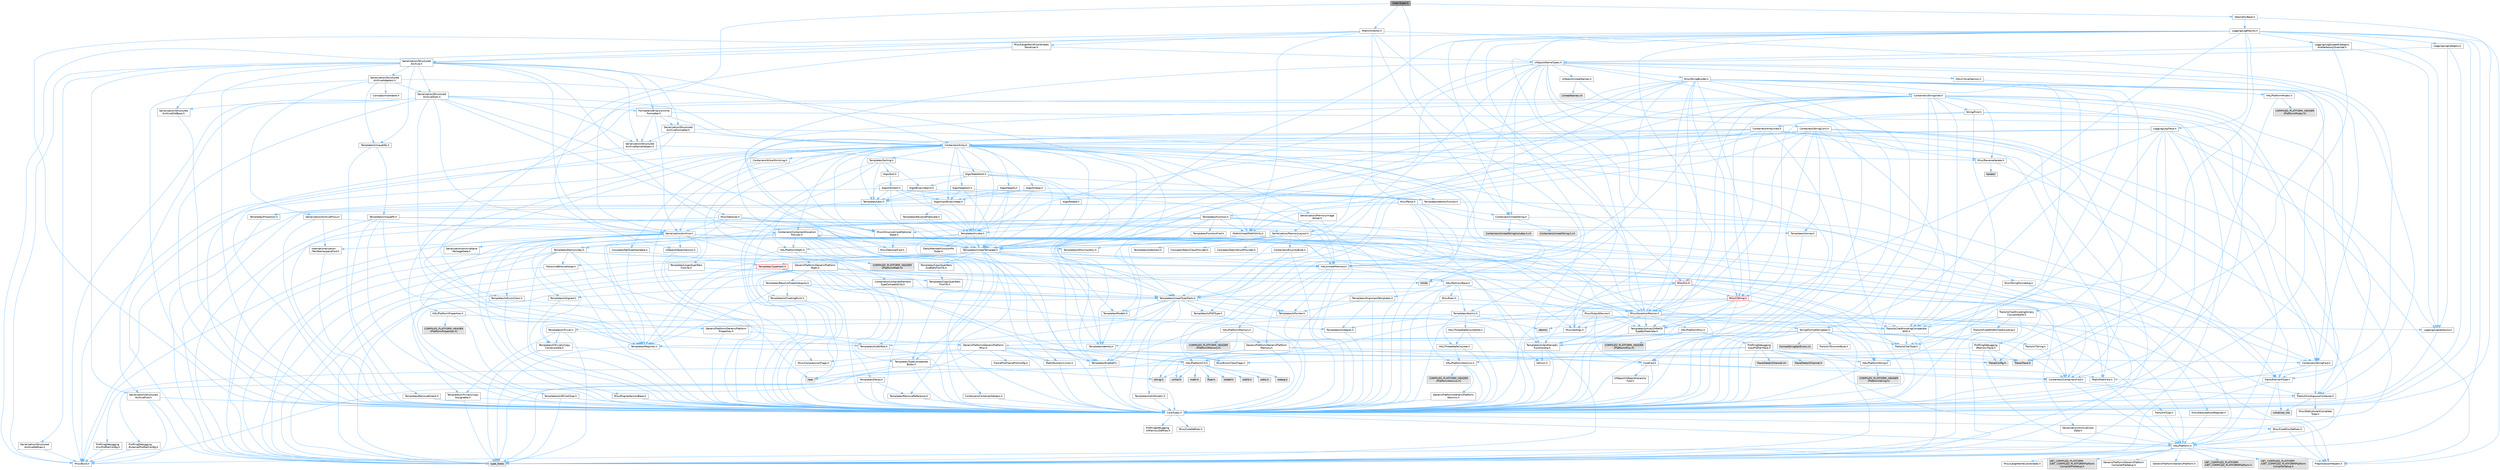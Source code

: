 digraph "IndexTypes.h"
{
 // INTERACTIVE_SVG=YES
 // LATEX_PDF_SIZE
  bgcolor="transparent";
  edge [fontname=Helvetica,fontsize=10,labelfontname=Helvetica,labelfontsize=10];
  node [fontname=Helvetica,fontsize=10,shape=box,height=0.2,width=0.4];
  Node1 [id="Node000001",label="IndexTypes.h",height=0.2,width=0.4,color="gray40", fillcolor="grey60", style="filled", fontcolor="black",tooltip=" "];
  Node1 -> Node2 [id="edge1_Node000001_Node000002",color="steelblue1",style="solid",tooltip=" "];
  Node2 [id="Node000002",label="GeometryBase.h",height=0.2,width=0.4,color="grey40", fillcolor="white", style="filled",URL="$d5/d5e/GeometryBase_8h.html",tooltip=" "];
  Node2 -> Node3 [id="edge2_Node000002_Node000003",color="steelblue1",style="solid",tooltip=" "];
  Node3 [id="Node000003",label="CoreTypes.h",height=0.2,width=0.4,color="grey40", fillcolor="white", style="filled",URL="$dc/dec/CoreTypes_8h.html",tooltip=" "];
  Node3 -> Node4 [id="edge3_Node000003_Node000004",color="steelblue1",style="solid",tooltip=" "];
  Node4 [id="Node000004",label="HAL/Platform.h",height=0.2,width=0.4,color="grey40", fillcolor="white", style="filled",URL="$d9/dd0/Platform_8h.html",tooltip=" "];
  Node4 -> Node5 [id="edge4_Node000004_Node000005",color="steelblue1",style="solid",tooltip=" "];
  Node5 [id="Node000005",label="Misc/Build.h",height=0.2,width=0.4,color="grey40", fillcolor="white", style="filled",URL="$d3/dbb/Build_8h.html",tooltip=" "];
  Node4 -> Node6 [id="edge5_Node000004_Node000006",color="steelblue1",style="solid",tooltip=" "];
  Node6 [id="Node000006",label="Misc/LargeWorldCoordinates.h",height=0.2,width=0.4,color="grey40", fillcolor="white", style="filled",URL="$d2/dcb/LargeWorldCoordinates_8h.html",tooltip=" "];
  Node4 -> Node7 [id="edge6_Node000004_Node000007",color="steelblue1",style="solid",tooltip=" "];
  Node7 [id="Node000007",label="type_traits",height=0.2,width=0.4,color="grey60", fillcolor="#E0E0E0", style="filled",tooltip=" "];
  Node4 -> Node8 [id="edge7_Node000004_Node000008",color="steelblue1",style="solid",tooltip=" "];
  Node8 [id="Node000008",label="PreprocessorHelpers.h",height=0.2,width=0.4,color="grey40", fillcolor="white", style="filled",URL="$db/ddb/PreprocessorHelpers_8h.html",tooltip=" "];
  Node4 -> Node9 [id="edge8_Node000004_Node000009",color="steelblue1",style="solid",tooltip=" "];
  Node9 [id="Node000009",label="UBT_COMPILED_PLATFORM\l/UBT_COMPILED_PLATFORMPlatform\lCompilerPreSetup.h",height=0.2,width=0.4,color="grey60", fillcolor="#E0E0E0", style="filled",tooltip=" "];
  Node4 -> Node10 [id="edge9_Node000004_Node000010",color="steelblue1",style="solid",tooltip=" "];
  Node10 [id="Node000010",label="GenericPlatform/GenericPlatform\lCompilerPreSetup.h",height=0.2,width=0.4,color="grey40", fillcolor="white", style="filled",URL="$d9/dc8/GenericPlatformCompilerPreSetup_8h.html",tooltip=" "];
  Node4 -> Node11 [id="edge10_Node000004_Node000011",color="steelblue1",style="solid",tooltip=" "];
  Node11 [id="Node000011",label="GenericPlatform/GenericPlatform.h",height=0.2,width=0.4,color="grey40", fillcolor="white", style="filled",URL="$d6/d84/GenericPlatform_8h.html",tooltip=" "];
  Node4 -> Node12 [id="edge11_Node000004_Node000012",color="steelblue1",style="solid",tooltip=" "];
  Node12 [id="Node000012",label="UBT_COMPILED_PLATFORM\l/UBT_COMPILED_PLATFORMPlatform.h",height=0.2,width=0.4,color="grey60", fillcolor="#E0E0E0", style="filled",tooltip=" "];
  Node4 -> Node13 [id="edge12_Node000004_Node000013",color="steelblue1",style="solid",tooltip=" "];
  Node13 [id="Node000013",label="UBT_COMPILED_PLATFORM\l/UBT_COMPILED_PLATFORMPlatform\lCompilerSetup.h",height=0.2,width=0.4,color="grey60", fillcolor="#E0E0E0", style="filled",tooltip=" "];
  Node3 -> Node14 [id="edge13_Node000003_Node000014",color="steelblue1",style="solid",tooltip=" "];
  Node14 [id="Node000014",label="ProfilingDebugging\l/UMemoryDefines.h",height=0.2,width=0.4,color="grey40", fillcolor="white", style="filled",URL="$d2/da2/UMemoryDefines_8h.html",tooltip=" "];
  Node3 -> Node15 [id="edge14_Node000003_Node000015",color="steelblue1",style="solid",tooltip=" "];
  Node15 [id="Node000015",label="Misc/CoreMiscDefines.h",height=0.2,width=0.4,color="grey40", fillcolor="white", style="filled",URL="$da/d38/CoreMiscDefines_8h.html",tooltip=" "];
  Node15 -> Node4 [id="edge15_Node000015_Node000004",color="steelblue1",style="solid",tooltip=" "];
  Node15 -> Node8 [id="edge16_Node000015_Node000008",color="steelblue1",style="solid",tooltip=" "];
  Node3 -> Node16 [id="edge17_Node000003_Node000016",color="steelblue1",style="solid",tooltip=" "];
  Node16 [id="Node000016",label="Misc/CoreDefines.h",height=0.2,width=0.4,color="grey40", fillcolor="white", style="filled",URL="$d3/dd2/CoreDefines_8h.html",tooltip=" "];
  Node2 -> Node17 [id="edge18_Node000002_Node000017",color="steelblue1",style="solid",tooltip=" "];
  Node17 [id="Node000017",label="Logging/LogMacros.h",height=0.2,width=0.4,color="grey40", fillcolor="white", style="filled",URL="$d0/d16/LogMacros_8h.html",tooltip=" "];
  Node17 -> Node18 [id="edge19_Node000017_Node000018",color="steelblue1",style="solid",tooltip=" "];
  Node18 [id="Node000018",label="Containers/UnrealString.h",height=0.2,width=0.4,color="grey40", fillcolor="white", style="filled",URL="$d5/dba/UnrealString_8h.html",tooltip=" "];
  Node18 -> Node19 [id="edge20_Node000018_Node000019",color="steelblue1",style="solid",tooltip=" "];
  Node19 [id="Node000019",label="Containers/UnrealStringIncludes.h.inl",height=0.2,width=0.4,color="grey60", fillcolor="#E0E0E0", style="filled",tooltip=" "];
  Node18 -> Node20 [id="edge21_Node000018_Node000020",color="steelblue1",style="solid",tooltip=" "];
  Node20 [id="Node000020",label="Containers/UnrealString.h.inl",height=0.2,width=0.4,color="grey60", fillcolor="#E0E0E0", style="filled",tooltip=" "];
  Node18 -> Node21 [id="edge22_Node000018_Node000021",color="steelblue1",style="solid",tooltip=" "];
  Node21 [id="Node000021",label="Misc/StringFormatArg.h",height=0.2,width=0.4,color="grey40", fillcolor="white", style="filled",URL="$d2/d16/StringFormatArg_8h.html",tooltip=" "];
  Node21 -> Node22 [id="edge23_Node000021_Node000022",color="steelblue1",style="solid",tooltip=" "];
  Node22 [id="Node000022",label="Containers/ContainersFwd.h",height=0.2,width=0.4,color="grey40", fillcolor="white", style="filled",URL="$d4/d0a/ContainersFwd_8h.html",tooltip=" "];
  Node22 -> Node4 [id="edge24_Node000022_Node000004",color="steelblue1",style="solid",tooltip=" "];
  Node22 -> Node3 [id="edge25_Node000022_Node000003",color="steelblue1",style="solid",tooltip=" "];
  Node22 -> Node23 [id="edge26_Node000022_Node000023",color="steelblue1",style="solid",tooltip=" "];
  Node23 [id="Node000023",label="Traits/IsContiguousContainer.h",height=0.2,width=0.4,color="grey40", fillcolor="white", style="filled",URL="$d5/d3c/IsContiguousContainer_8h.html",tooltip=" "];
  Node23 -> Node3 [id="edge27_Node000023_Node000003",color="steelblue1",style="solid",tooltip=" "];
  Node23 -> Node24 [id="edge28_Node000023_Node000024",color="steelblue1",style="solid",tooltip=" "];
  Node24 [id="Node000024",label="Misc/StaticAssertComplete\lType.h",height=0.2,width=0.4,color="grey40", fillcolor="white", style="filled",URL="$d5/d4e/StaticAssertCompleteType_8h.html",tooltip=" "];
  Node23 -> Node25 [id="edge29_Node000023_Node000025",color="steelblue1",style="solid",tooltip=" "];
  Node25 [id="Node000025",label="initializer_list",height=0.2,width=0.4,color="grey60", fillcolor="#E0E0E0", style="filled",tooltip=" "];
  Node17 -> Node3 [id="edge30_Node000017_Node000003",color="steelblue1",style="solid",tooltip=" "];
  Node17 -> Node8 [id="edge31_Node000017_Node000008",color="steelblue1",style="solid",tooltip=" "];
  Node17 -> Node26 [id="edge32_Node000017_Node000026",color="steelblue1",style="solid",tooltip=" "];
  Node26 [id="Node000026",label="Logging/LogCategory.h",height=0.2,width=0.4,color="grey40", fillcolor="white", style="filled",URL="$d9/d36/LogCategory_8h.html",tooltip=" "];
  Node26 -> Node3 [id="edge33_Node000026_Node000003",color="steelblue1",style="solid",tooltip=" "];
  Node26 -> Node27 [id="edge34_Node000026_Node000027",color="steelblue1",style="solid",tooltip=" "];
  Node27 [id="Node000027",label="Logging/LogVerbosity.h",height=0.2,width=0.4,color="grey40", fillcolor="white", style="filled",URL="$d2/d8f/LogVerbosity_8h.html",tooltip=" "];
  Node27 -> Node3 [id="edge35_Node000027_Node000003",color="steelblue1",style="solid",tooltip=" "];
  Node26 -> Node28 [id="edge36_Node000026_Node000028",color="steelblue1",style="solid",tooltip=" "];
  Node28 [id="Node000028",label="UObject/NameTypes.h",height=0.2,width=0.4,color="grey40", fillcolor="white", style="filled",URL="$d6/d35/NameTypes_8h.html",tooltip=" "];
  Node28 -> Node3 [id="edge37_Node000028_Node000003",color="steelblue1",style="solid",tooltip=" "];
  Node28 -> Node29 [id="edge38_Node000028_Node000029",color="steelblue1",style="solid",tooltip=" "];
  Node29 [id="Node000029",label="Misc/AssertionMacros.h",height=0.2,width=0.4,color="grey40", fillcolor="white", style="filled",URL="$d0/dfa/AssertionMacros_8h.html",tooltip=" "];
  Node29 -> Node3 [id="edge39_Node000029_Node000003",color="steelblue1",style="solid",tooltip=" "];
  Node29 -> Node4 [id="edge40_Node000029_Node000004",color="steelblue1",style="solid",tooltip=" "];
  Node29 -> Node30 [id="edge41_Node000029_Node000030",color="steelblue1",style="solid",tooltip=" "];
  Node30 [id="Node000030",label="HAL/PlatformMisc.h",height=0.2,width=0.4,color="grey40", fillcolor="white", style="filled",URL="$d0/df5/PlatformMisc_8h.html",tooltip=" "];
  Node30 -> Node3 [id="edge42_Node000030_Node000003",color="steelblue1",style="solid",tooltip=" "];
  Node30 -> Node31 [id="edge43_Node000030_Node000031",color="steelblue1",style="solid",tooltip=" "];
  Node31 [id="Node000031",label="GenericPlatform/GenericPlatform\lMisc.h",height=0.2,width=0.4,color="grey40", fillcolor="white", style="filled",URL="$db/d9a/GenericPlatformMisc_8h.html",tooltip=" "];
  Node31 -> Node32 [id="edge44_Node000031_Node000032",color="steelblue1",style="solid",tooltip=" "];
  Node32 [id="Node000032",label="Containers/StringFwd.h",height=0.2,width=0.4,color="grey40", fillcolor="white", style="filled",URL="$df/d37/StringFwd_8h.html",tooltip=" "];
  Node32 -> Node3 [id="edge45_Node000032_Node000003",color="steelblue1",style="solid",tooltip=" "];
  Node32 -> Node33 [id="edge46_Node000032_Node000033",color="steelblue1",style="solid",tooltip=" "];
  Node33 [id="Node000033",label="Traits/ElementType.h",height=0.2,width=0.4,color="grey40", fillcolor="white", style="filled",URL="$d5/d4f/ElementType_8h.html",tooltip=" "];
  Node33 -> Node4 [id="edge47_Node000033_Node000004",color="steelblue1",style="solid",tooltip=" "];
  Node33 -> Node25 [id="edge48_Node000033_Node000025",color="steelblue1",style="solid",tooltip=" "];
  Node33 -> Node7 [id="edge49_Node000033_Node000007",color="steelblue1",style="solid",tooltip=" "];
  Node32 -> Node23 [id="edge50_Node000032_Node000023",color="steelblue1",style="solid",tooltip=" "];
  Node31 -> Node34 [id="edge51_Node000031_Node000034",color="steelblue1",style="solid",tooltip=" "];
  Node34 [id="Node000034",label="CoreFwd.h",height=0.2,width=0.4,color="grey40", fillcolor="white", style="filled",URL="$d1/d1e/CoreFwd_8h.html",tooltip=" "];
  Node34 -> Node3 [id="edge52_Node000034_Node000003",color="steelblue1",style="solid",tooltip=" "];
  Node34 -> Node22 [id="edge53_Node000034_Node000022",color="steelblue1",style="solid",tooltip=" "];
  Node34 -> Node35 [id="edge54_Node000034_Node000035",color="steelblue1",style="solid",tooltip=" "];
  Node35 [id="Node000035",label="Math/MathFwd.h",height=0.2,width=0.4,color="grey40", fillcolor="white", style="filled",URL="$d2/d10/MathFwd_8h.html",tooltip=" "];
  Node35 -> Node4 [id="edge55_Node000035_Node000004",color="steelblue1",style="solid",tooltip=" "];
  Node34 -> Node36 [id="edge56_Node000034_Node000036",color="steelblue1",style="solid",tooltip=" "];
  Node36 [id="Node000036",label="UObject/UObjectHierarchy\lFwd.h",height=0.2,width=0.4,color="grey40", fillcolor="white", style="filled",URL="$d3/d13/UObjectHierarchyFwd_8h.html",tooltip=" "];
  Node31 -> Node3 [id="edge57_Node000031_Node000003",color="steelblue1",style="solid",tooltip=" "];
  Node31 -> Node37 [id="edge58_Node000031_Node000037",color="steelblue1",style="solid",tooltip=" "];
  Node37 [id="Node000037",label="FramePro/FrameProConfig.h",height=0.2,width=0.4,color="grey40", fillcolor="white", style="filled",URL="$d7/d90/FrameProConfig_8h.html",tooltip=" "];
  Node31 -> Node38 [id="edge59_Node000031_Node000038",color="steelblue1",style="solid",tooltip=" "];
  Node38 [id="Node000038",label="HAL/PlatformCrt.h",height=0.2,width=0.4,color="grey40", fillcolor="white", style="filled",URL="$d8/d75/PlatformCrt_8h.html",tooltip=" "];
  Node38 -> Node39 [id="edge60_Node000038_Node000039",color="steelblue1",style="solid",tooltip=" "];
  Node39 [id="Node000039",label="new",height=0.2,width=0.4,color="grey60", fillcolor="#E0E0E0", style="filled",tooltip=" "];
  Node38 -> Node40 [id="edge61_Node000038_Node000040",color="steelblue1",style="solid",tooltip=" "];
  Node40 [id="Node000040",label="wchar.h",height=0.2,width=0.4,color="grey60", fillcolor="#E0E0E0", style="filled",tooltip=" "];
  Node38 -> Node41 [id="edge62_Node000038_Node000041",color="steelblue1",style="solid",tooltip=" "];
  Node41 [id="Node000041",label="stddef.h",height=0.2,width=0.4,color="grey60", fillcolor="#E0E0E0", style="filled",tooltip=" "];
  Node38 -> Node42 [id="edge63_Node000038_Node000042",color="steelblue1",style="solid",tooltip=" "];
  Node42 [id="Node000042",label="stdlib.h",height=0.2,width=0.4,color="grey60", fillcolor="#E0E0E0", style="filled",tooltip=" "];
  Node38 -> Node43 [id="edge64_Node000038_Node000043",color="steelblue1",style="solid",tooltip=" "];
  Node43 [id="Node000043",label="stdio.h",height=0.2,width=0.4,color="grey60", fillcolor="#E0E0E0", style="filled",tooltip=" "];
  Node38 -> Node44 [id="edge65_Node000038_Node000044",color="steelblue1",style="solid",tooltip=" "];
  Node44 [id="Node000044",label="stdarg.h",height=0.2,width=0.4,color="grey60", fillcolor="#E0E0E0", style="filled",tooltip=" "];
  Node38 -> Node45 [id="edge66_Node000038_Node000045",color="steelblue1",style="solid",tooltip=" "];
  Node45 [id="Node000045",label="math.h",height=0.2,width=0.4,color="grey60", fillcolor="#E0E0E0", style="filled",tooltip=" "];
  Node38 -> Node46 [id="edge67_Node000038_Node000046",color="steelblue1",style="solid",tooltip=" "];
  Node46 [id="Node000046",label="float.h",height=0.2,width=0.4,color="grey60", fillcolor="#E0E0E0", style="filled",tooltip=" "];
  Node38 -> Node47 [id="edge68_Node000038_Node000047",color="steelblue1",style="solid",tooltip=" "];
  Node47 [id="Node000047",label="string.h",height=0.2,width=0.4,color="grey60", fillcolor="#E0E0E0", style="filled",tooltip=" "];
  Node31 -> Node48 [id="edge69_Node000031_Node000048",color="steelblue1",style="solid",tooltip=" "];
  Node48 [id="Node000048",label="Math/NumericLimits.h",height=0.2,width=0.4,color="grey40", fillcolor="white", style="filled",URL="$df/d1b/NumericLimits_8h.html",tooltip=" "];
  Node48 -> Node3 [id="edge70_Node000048_Node000003",color="steelblue1",style="solid",tooltip=" "];
  Node31 -> Node49 [id="edge71_Node000031_Node000049",color="steelblue1",style="solid",tooltip=" "];
  Node49 [id="Node000049",label="Misc/CompressionFlags.h",height=0.2,width=0.4,color="grey40", fillcolor="white", style="filled",URL="$d9/d76/CompressionFlags_8h.html",tooltip=" "];
  Node31 -> Node50 [id="edge72_Node000031_Node000050",color="steelblue1",style="solid",tooltip=" "];
  Node50 [id="Node000050",label="Misc/EnumClassFlags.h",height=0.2,width=0.4,color="grey40", fillcolor="white", style="filled",URL="$d8/de7/EnumClassFlags_8h.html",tooltip=" "];
  Node31 -> Node51 [id="edge73_Node000031_Node000051",color="steelblue1",style="solid",tooltip=" "];
  Node51 [id="Node000051",label="ProfilingDebugging\l/CsvProfilerConfig.h",height=0.2,width=0.4,color="grey40", fillcolor="white", style="filled",URL="$d3/d88/CsvProfilerConfig_8h.html",tooltip=" "];
  Node51 -> Node5 [id="edge74_Node000051_Node000005",color="steelblue1",style="solid",tooltip=" "];
  Node31 -> Node52 [id="edge75_Node000031_Node000052",color="steelblue1",style="solid",tooltip=" "];
  Node52 [id="Node000052",label="ProfilingDebugging\l/ExternalProfilerConfig.h",height=0.2,width=0.4,color="grey40", fillcolor="white", style="filled",URL="$d3/dbb/ExternalProfilerConfig_8h.html",tooltip=" "];
  Node52 -> Node5 [id="edge76_Node000052_Node000005",color="steelblue1",style="solid",tooltip=" "];
  Node30 -> Node53 [id="edge77_Node000030_Node000053",color="steelblue1",style="solid",tooltip=" "];
  Node53 [id="Node000053",label="COMPILED_PLATFORM_HEADER\l(PlatformMisc.h)",height=0.2,width=0.4,color="grey60", fillcolor="#E0E0E0", style="filled",tooltip=" "];
  Node30 -> Node54 [id="edge78_Node000030_Node000054",color="steelblue1",style="solid",tooltip=" "];
  Node54 [id="Node000054",label="ProfilingDebugging\l/CpuProfilerTrace.h",height=0.2,width=0.4,color="grey40", fillcolor="white", style="filled",URL="$da/dcb/CpuProfilerTrace_8h.html",tooltip=" "];
  Node54 -> Node3 [id="edge79_Node000054_Node000003",color="steelblue1",style="solid",tooltip=" "];
  Node54 -> Node22 [id="edge80_Node000054_Node000022",color="steelblue1",style="solid",tooltip=" "];
  Node54 -> Node55 [id="edge81_Node000054_Node000055",color="steelblue1",style="solid",tooltip=" "];
  Node55 [id="Node000055",label="HAL/PlatformAtomics.h",height=0.2,width=0.4,color="grey40", fillcolor="white", style="filled",URL="$d3/d36/PlatformAtomics_8h.html",tooltip=" "];
  Node55 -> Node3 [id="edge82_Node000055_Node000003",color="steelblue1",style="solid",tooltip=" "];
  Node55 -> Node56 [id="edge83_Node000055_Node000056",color="steelblue1",style="solid",tooltip=" "];
  Node56 [id="Node000056",label="GenericPlatform/GenericPlatform\lAtomics.h",height=0.2,width=0.4,color="grey40", fillcolor="white", style="filled",URL="$da/d72/GenericPlatformAtomics_8h.html",tooltip=" "];
  Node56 -> Node3 [id="edge84_Node000056_Node000003",color="steelblue1",style="solid",tooltip=" "];
  Node55 -> Node57 [id="edge85_Node000055_Node000057",color="steelblue1",style="solid",tooltip=" "];
  Node57 [id="Node000057",label="COMPILED_PLATFORM_HEADER\l(PlatformAtomics.h)",height=0.2,width=0.4,color="grey60", fillcolor="#E0E0E0", style="filled",tooltip=" "];
  Node54 -> Node8 [id="edge86_Node000054_Node000008",color="steelblue1",style="solid",tooltip=" "];
  Node54 -> Node5 [id="edge87_Node000054_Node000005",color="steelblue1",style="solid",tooltip=" "];
  Node54 -> Node58 [id="edge88_Node000054_Node000058",color="steelblue1",style="solid",tooltip=" "];
  Node58 [id="Node000058",label="Trace/Config.h",height=0.2,width=0.4,color="grey60", fillcolor="#E0E0E0", style="filled",tooltip=" "];
  Node54 -> Node59 [id="edge89_Node000054_Node000059",color="steelblue1",style="solid",tooltip=" "];
  Node59 [id="Node000059",label="Trace/Detail/Channel.h",height=0.2,width=0.4,color="grey60", fillcolor="#E0E0E0", style="filled",tooltip=" "];
  Node54 -> Node60 [id="edge90_Node000054_Node000060",color="steelblue1",style="solid",tooltip=" "];
  Node60 [id="Node000060",label="Trace/Detail/Channel.inl",height=0.2,width=0.4,color="grey60", fillcolor="#E0E0E0", style="filled",tooltip=" "];
  Node54 -> Node61 [id="edge91_Node000054_Node000061",color="steelblue1",style="solid",tooltip=" "];
  Node61 [id="Node000061",label="Trace/Trace.h",height=0.2,width=0.4,color="grey60", fillcolor="#E0E0E0", style="filled",tooltip=" "];
  Node29 -> Node8 [id="edge92_Node000029_Node000008",color="steelblue1",style="solid",tooltip=" "];
  Node29 -> Node62 [id="edge93_Node000029_Node000062",color="steelblue1",style="solid",tooltip=" "];
  Node62 [id="Node000062",label="Templates/EnableIf.h",height=0.2,width=0.4,color="grey40", fillcolor="white", style="filled",URL="$d7/d60/EnableIf_8h.html",tooltip=" "];
  Node62 -> Node3 [id="edge94_Node000062_Node000003",color="steelblue1",style="solid",tooltip=" "];
  Node29 -> Node63 [id="edge95_Node000029_Node000063",color="steelblue1",style="solid",tooltip=" "];
  Node63 [id="Node000063",label="Templates/IsArrayOrRefOf\lTypeByPredicate.h",height=0.2,width=0.4,color="grey40", fillcolor="white", style="filled",URL="$d6/da1/IsArrayOrRefOfTypeByPredicate_8h.html",tooltip=" "];
  Node63 -> Node3 [id="edge96_Node000063_Node000003",color="steelblue1",style="solid",tooltip=" "];
  Node29 -> Node64 [id="edge97_Node000029_Node000064",color="steelblue1",style="solid",tooltip=" "];
  Node64 [id="Node000064",label="Templates/IsValidVariadic\lFunctionArg.h",height=0.2,width=0.4,color="grey40", fillcolor="white", style="filled",URL="$d0/dc8/IsValidVariadicFunctionArg_8h.html",tooltip=" "];
  Node64 -> Node3 [id="edge98_Node000064_Node000003",color="steelblue1",style="solid",tooltip=" "];
  Node64 -> Node65 [id="edge99_Node000064_Node000065",color="steelblue1",style="solid",tooltip=" "];
  Node65 [id="Node000065",label="IsEnum.h",height=0.2,width=0.4,color="grey40", fillcolor="white", style="filled",URL="$d4/de5/IsEnum_8h.html",tooltip=" "];
  Node64 -> Node7 [id="edge100_Node000064_Node000007",color="steelblue1",style="solid",tooltip=" "];
  Node29 -> Node66 [id="edge101_Node000029_Node000066",color="steelblue1",style="solid",tooltip=" "];
  Node66 [id="Node000066",label="Traits/IsCharEncodingCompatible\lWith.h",height=0.2,width=0.4,color="grey40", fillcolor="white", style="filled",URL="$df/dd1/IsCharEncodingCompatibleWith_8h.html",tooltip=" "];
  Node66 -> Node7 [id="edge102_Node000066_Node000007",color="steelblue1",style="solid",tooltip=" "];
  Node66 -> Node67 [id="edge103_Node000066_Node000067",color="steelblue1",style="solid",tooltip=" "];
  Node67 [id="Node000067",label="Traits/IsCharType.h",height=0.2,width=0.4,color="grey40", fillcolor="white", style="filled",URL="$db/d51/IsCharType_8h.html",tooltip=" "];
  Node67 -> Node3 [id="edge104_Node000067_Node000003",color="steelblue1",style="solid",tooltip=" "];
  Node29 -> Node68 [id="edge105_Node000029_Node000068",color="steelblue1",style="solid",tooltip=" "];
  Node68 [id="Node000068",label="Misc/VarArgs.h",height=0.2,width=0.4,color="grey40", fillcolor="white", style="filled",URL="$d5/d6f/VarArgs_8h.html",tooltip=" "];
  Node68 -> Node3 [id="edge106_Node000068_Node000003",color="steelblue1",style="solid",tooltip=" "];
  Node29 -> Node69 [id="edge107_Node000029_Node000069",color="steelblue1",style="solid",tooltip=" "];
  Node69 [id="Node000069",label="String/FormatStringSan.h",height=0.2,width=0.4,color="grey40", fillcolor="white", style="filled",URL="$d3/d8b/FormatStringSan_8h.html",tooltip=" "];
  Node69 -> Node7 [id="edge108_Node000069_Node000007",color="steelblue1",style="solid",tooltip=" "];
  Node69 -> Node3 [id="edge109_Node000069_Node000003",color="steelblue1",style="solid",tooltip=" "];
  Node69 -> Node70 [id="edge110_Node000069_Node000070",color="steelblue1",style="solid",tooltip=" "];
  Node70 [id="Node000070",label="Templates/Requires.h",height=0.2,width=0.4,color="grey40", fillcolor="white", style="filled",URL="$dc/d96/Requires_8h.html",tooltip=" "];
  Node70 -> Node62 [id="edge111_Node000070_Node000062",color="steelblue1",style="solid",tooltip=" "];
  Node70 -> Node7 [id="edge112_Node000070_Node000007",color="steelblue1",style="solid",tooltip=" "];
  Node69 -> Node71 [id="edge113_Node000069_Node000071",color="steelblue1",style="solid",tooltip=" "];
  Node71 [id="Node000071",label="Templates/Identity.h",height=0.2,width=0.4,color="grey40", fillcolor="white", style="filled",URL="$d0/dd5/Identity_8h.html",tooltip=" "];
  Node69 -> Node64 [id="edge114_Node000069_Node000064",color="steelblue1",style="solid",tooltip=" "];
  Node69 -> Node67 [id="edge115_Node000069_Node000067",color="steelblue1",style="solid",tooltip=" "];
  Node69 -> Node72 [id="edge116_Node000069_Node000072",color="steelblue1",style="solid",tooltip=" "];
  Node72 [id="Node000072",label="Traits/IsTEnumAsByte.h",height=0.2,width=0.4,color="grey40", fillcolor="white", style="filled",URL="$d1/de6/IsTEnumAsByte_8h.html",tooltip=" "];
  Node69 -> Node73 [id="edge117_Node000069_Node000073",color="steelblue1",style="solid",tooltip=" "];
  Node73 [id="Node000073",label="Traits/IsTString.h",height=0.2,width=0.4,color="grey40", fillcolor="white", style="filled",URL="$d0/df8/IsTString_8h.html",tooltip=" "];
  Node73 -> Node22 [id="edge118_Node000073_Node000022",color="steelblue1",style="solid",tooltip=" "];
  Node69 -> Node22 [id="edge119_Node000069_Node000022",color="steelblue1",style="solid",tooltip=" "];
  Node69 -> Node74 [id="edge120_Node000069_Node000074",color="steelblue1",style="solid",tooltip=" "];
  Node74 [id="Node000074",label="FormatStringSanErrors.inl",height=0.2,width=0.4,color="grey60", fillcolor="#E0E0E0", style="filled",tooltip=" "];
  Node29 -> Node75 [id="edge121_Node000029_Node000075",color="steelblue1",style="solid",tooltip=" "];
  Node75 [id="Node000075",label="atomic",height=0.2,width=0.4,color="grey60", fillcolor="#E0E0E0", style="filled",tooltip=" "];
  Node28 -> Node76 [id="edge122_Node000028_Node000076",color="steelblue1",style="solid",tooltip=" "];
  Node76 [id="Node000076",label="HAL/UnrealMemory.h",height=0.2,width=0.4,color="grey40", fillcolor="white", style="filled",URL="$d9/d96/UnrealMemory_8h.html",tooltip=" "];
  Node76 -> Node3 [id="edge123_Node000076_Node000003",color="steelblue1",style="solid",tooltip=" "];
  Node76 -> Node77 [id="edge124_Node000076_Node000077",color="steelblue1",style="solid",tooltip=" "];
  Node77 [id="Node000077",label="GenericPlatform/GenericPlatform\lMemory.h",height=0.2,width=0.4,color="grey40", fillcolor="white", style="filled",URL="$dd/d22/GenericPlatformMemory_8h.html",tooltip=" "];
  Node77 -> Node34 [id="edge125_Node000077_Node000034",color="steelblue1",style="solid",tooltip=" "];
  Node77 -> Node3 [id="edge126_Node000077_Node000003",color="steelblue1",style="solid",tooltip=" "];
  Node77 -> Node78 [id="edge127_Node000077_Node000078",color="steelblue1",style="solid",tooltip=" "];
  Node78 [id="Node000078",label="HAL/PlatformString.h",height=0.2,width=0.4,color="grey40", fillcolor="white", style="filled",URL="$db/db5/PlatformString_8h.html",tooltip=" "];
  Node78 -> Node3 [id="edge128_Node000078_Node000003",color="steelblue1",style="solid",tooltip=" "];
  Node78 -> Node79 [id="edge129_Node000078_Node000079",color="steelblue1",style="solid",tooltip=" "];
  Node79 [id="Node000079",label="COMPILED_PLATFORM_HEADER\l(PlatformString.h)",height=0.2,width=0.4,color="grey60", fillcolor="#E0E0E0", style="filled",tooltip=" "];
  Node77 -> Node47 [id="edge130_Node000077_Node000047",color="steelblue1",style="solid",tooltip=" "];
  Node77 -> Node40 [id="edge131_Node000077_Node000040",color="steelblue1",style="solid",tooltip=" "];
  Node76 -> Node80 [id="edge132_Node000076_Node000080",color="steelblue1",style="solid",tooltip=" "];
  Node80 [id="Node000080",label="HAL/MemoryBase.h",height=0.2,width=0.4,color="grey40", fillcolor="white", style="filled",URL="$d6/d9f/MemoryBase_8h.html",tooltip=" "];
  Node80 -> Node3 [id="edge133_Node000080_Node000003",color="steelblue1",style="solid",tooltip=" "];
  Node80 -> Node55 [id="edge134_Node000080_Node000055",color="steelblue1",style="solid",tooltip=" "];
  Node80 -> Node38 [id="edge135_Node000080_Node000038",color="steelblue1",style="solid",tooltip=" "];
  Node80 -> Node81 [id="edge136_Node000080_Node000081",color="steelblue1",style="solid",tooltip=" "];
  Node81 [id="Node000081",label="Misc/Exec.h",height=0.2,width=0.4,color="grey40", fillcolor="white", style="filled",URL="$de/ddb/Exec_8h.html",tooltip=" "];
  Node81 -> Node3 [id="edge137_Node000081_Node000003",color="steelblue1",style="solid",tooltip=" "];
  Node81 -> Node29 [id="edge138_Node000081_Node000029",color="steelblue1",style="solid",tooltip=" "];
  Node80 -> Node82 [id="edge139_Node000080_Node000082",color="steelblue1",style="solid",tooltip=" "];
  Node82 [id="Node000082",label="Misc/OutputDevice.h",height=0.2,width=0.4,color="grey40", fillcolor="white", style="filled",URL="$d7/d32/OutputDevice_8h.html",tooltip=" "];
  Node82 -> Node34 [id="edge140_Node000082_Node000034",color="steelblue1",style="solid",tooltip=" "];
  Node82 -> Node3 [id="edge141_Node000082_Node000003",color="steelblue1",style="solid",tooltip=" "];
  Node82 -> Node27 [id="edge142_Node000082_Node000027",color="steelblue1",style="solid",tooltip=" "];
  Node82 -> Node68 [id="edge143_Node000082_Node000068",color="steelblue1",style="solid",tooltip=" "];
  Node82 -> Node63 [id="edge144_Node000082_Node000063",color="steelblue1",style="solid",tooltip=" "];
  Node82 -> Node64 [id="edge145_Node000082_Node000064",color="steelblue1",style="solid",tooltip=" "];
  Node82 -> Node66 [id="edge146_Node000082_Node000066",color="steelblue1",style="solid",tooltip=" "];
  Node80 -> Node83 [id="edge147_Node000080_Node000083",color="steelblue1",style="solid",tooltip=" "];
  Node83 [id="Node000083",label="Templates/Atomic.h",height=0.2,width=0.4,color="grey40", fillcolor="white", style="filled",URL="$d3/d91/Atomic_8h.html",tooltip=" "];
  Node83 -> Node84 [id="edge148_Node000083_Node000084",color="steelblue1",style="solid",tooltip=" "];
  Node84 [id="Node000084",label="HAL/ThreadSafeCounter.h",height=0.2,width=0.4,color="grey40", fillcolor="white", style="filled",URL="$dc/dc9/ThreadSafeCounter_8h.html",tooltip=" "];
  Node84 -> Node3 [id="edge149_Node000084_Node000003",color="steelblue1",style="solid",tooltip=" "];
  Node84 -> Node55 [id="edge150_Node000084_Node000055",color="steelblue1",style="solid",tooltip=" "];
  Node83 -> Node85 [id="edge151_Node000083_Node000085",color="steelblue1",style="solid",tooltip=" "];
  Node85 [id="Node000085",label="HAL/ThreadSafeCounter64.h",height=0.2,width=0.4,color="grey40", fillcolor="white", style="filled",URL="$d0/d12/ThreadSafeCounter64_8h.html",tooltip=" "];
  Node85 -> Node3 [id="edge152_Node000085_Node000003",color="steelblue1",style="solid",tooltip=" "];
  Node85 -> Node84 [id="edge153_Node000085_Node000084",color="steelblue1",style="solid",tooltip=" "];
  Node83 -> Node86 [id="edge154_Node000083_Node000086",color="steelblue1",style="solid",tooltip=" "];
  Node86 [id="Node000086",label="Templates/IsIntegral.h",height=0.2,width=0.4,color="grey40", fillcolor="white", style="filled",URL="$da/d64/IsIntegral_8h.html",tooltip=" "];
  Node86 -> Node3 [id="edge155_Node000086_Node000003",color="steelblue1",style="solid",tooltip=" "];
  Node83 -> Node87 [id="edge156_Node000083_Node000087",color="steelblue1",style="solid",tooltip=" "];
  Node87 [id="Node000087",label="Templates/IsTrivial.h",height=0.2,width=0.4,color="grey40", fillcolor="white", style="filled",URL="$da/d4c/IsTrivial_8h.html",tooltip=" "];
  Node87 -> Node88 [id="edge157_Node000087_Node000088",color="steelblue1",style="solid",tooltip=" "];
  Node88 [id="Node000088",label="Templates/AndOrNot.h",height=0.2,width=0.4,color="grey40", fillcolor="white", style="filled",URL="$db/d0a/AndOrNot_8h.html",tooltip=" "];
  Node88 -> Node3 [id="edge158_Node000088_Node000003",color="steelblue1",style="solid",tooltip=" "];
  Node87 -> Node89 [id="edge159_Node000087_Node000089",color="steelblue1",style="solid",tooltip=" "];
  Node89 [id="Node000089",label="Templates/IsTriviallyCopy\lConstructible.h",height=0.2,width=0.4,color="grey40", fillcolor="white", style="filled",URL="$d3/d78/IsTriviallyCopyConstructible_8h.html",tooltip=" "];
  Node89 -> Node3 [id="edge160_Node000089_Node000003",color="steelblue1",style="solid",tooltip=" "];
  Node89 -> Node7 [id="edge161_Node000089_Node000007",color="steelblue1",style="solid",tooltip=" "];
  Node87 -> Node90 [id="edge162_Node000087_Node000090",color="steelblue1",style="solid",tooltip=" "];
  Node90 [id="Node000090",label="Templates/IsTriviallyCopy\lAssignable.h",height=0.2,width=0.4,color="grey40", fillcolor="white", style="filled",URL="$d2/df2/IsTriviallyCopyAssignable_8h.html",tooltip=" "];
  Node90 -> Node3 [id="edge163_Node000090_Node000003",color="steelblue1",style="solid",tooltip=" "];
  Node90 -> Node7 [id="edge164_Node000090_Node000007",color="steelblue1",style="solid",tooltip=" "];
  Node87 -> Node7 [id="edge165_Node000087_Node000007",color="steelblue1",style="solid",tooltip=" "];
  Node83 -> Node91 [id="edge166_Node000083_Node000091",color="steelblue1",style="solid",tooltip=" "];
  Node91 [id="Node000091",label="Traits/IntType.h",height=0.2,width=0.4,color="grey40", fillcolor="white", style="filled",URL="$d7/deb/IntType_8h.html",tooltip=" "];
  Node91 -> Node4 [id="edge167_Node000091_Node000004",color="steelblue1",style="solid",tooltip=" "];
  Node83 -> Node75 [id="edge168_Node000083_Node000075",color="steelblue1",style="solid",tooltip=" "];
  Node76 -> Node92 [id="edge169_Node000076_Node000092",color="steelblue1",style="solid",tooltip=" "];
  Node92 [id="Node000092",label="HAL/PlatformMemory.h",height=0.2,width=0.4,color="grey40", fillcolor="white", style="filled",URL="$de/d68/PlatformMemory_8h.html",tooltip=" "];
  Node92 -> Node3 [id="edge170_Node000092_Node000003",color="steelblue1",style="solid",tooltip=" "];
  Node92 -> Node77 [id="edge171_Node000092_Node000077",color="steelblue1",style="solid",tooltip=" "];
  Node92 -> Node93 [id="edge172_Node000092_Node000093",color="steelblue1",style="solid",tooltip=" "];
  Node93 [id="Node000093",label="COMPILED_PLATFORM_HEADER\l(PlatformMemory.h)",height=0.2,width=0.4,color="grey60", fillcolor="#E0E0E0", style="filled",tooltip=" "];
  Node76 -> Node94 [id="edge173_Node000076_Node000094",color="steelblue1",style="solid",tooltip=" "];
  Node94 [id="Node000094",label="ProfilingDebugging\l/MemoryTrace.h",height=0.2,width=0.4,color="grey40", fillcolor="white", style="filled",URL="$da/dd7/MemoryTrace_8h.html",tooltip=" "];
  Node94 -> Node4 [id="edge174_Node000094_Node000004",color="steelblue1",style="solid",tooltip=" "];
  Node94 -> Node50 [id="edge175_Node000094_Node000050",color="steelblue1",style="solid",tooltip=" "];
  Node94 -> Node58 [id="edge176_Node000094_Node000058",color="steelblue1",style="solid",tooltip=" "];
  Node94 -> Node61 [id="edge177_Node000094_Node000061",color="steelblue1",style="solid",tooltip=" "];
  Node76 -> Node95 [id="edge178_Node000076_Node000095",color="steelblue1",style="solid",tooltip=" "];
  Node95 [id="Node000095",label="Templates/IsPointer.h",height=0.2,width=0.4,color="grey40", fillcolor="white", style="filled",URL="$d7/d05/IsPointer_8h.html",tooltip=" "];
  Node95 -> Node3 [id="edge179_Node000095_Node000003",color="steelblue1",style="solid",tooltip=" "];
  Node28 -> Node96 [id="edge180_Node000028_Node000096",color="steelblue1",style="solid",tooltip=" "];
  Node96 [id="Node000096",label="Templates/UnrealTypeTraits.h",height=0.2,width=0.4,color="grey40", fillcolor="white", style="filled",URL="$d2/d2d/UnrealTypeTraits_8h.html",tooltip=" "];
  Node96 -> Node3 [id="edge181_Node000096_Node000003",color="steelblue1",style="solid",tooltip=" "];
  Node96 -> Node95 [id="edge182_Node000096_Node000095",color="steelblue1",style="solid",tooltip=" "];
  Node96 -> Node29 [id="edge183_Node000096_Node000029",color="steelblue1",style="solid",tooltip=" "];
  Node96 -> Node88 [id="edge184_Node000096_Node000088",color="steelblue1",style="solid",tooltip=" "];
  Node96 -> Node62 [id="edge185_Node000096_Node000062",color="steelblue1",style="solid",tooltip=" "];
  Node96 -> Node97 [id="edge186_Node000096_Node000097",color="steelblue1",style="solid",tooltip=" "];
  Node97 [id="Node000097",label="Templates/IsArithmetic.h",height=0.2,width=0.4,color="grey40", fillcolor="white", style="filled",URL="$d2/d5d/IsArithmetic_8h.html",tooltip=" "];
  Node97 -> Node3 [id="edge187_Node000097_Node000003",color="steelblue1",style="solid",tooltip=" "];
  Node96 -> Node65 [id="edge188_Node000096_Node000065",color="steelblue1",style="solid",tooltip=" "];
  Node96 -> Node98 [id="edge189_Node000096_Node000098",color="steelblue1",style="solid",tooltip=" "];
  Node98 [id="Node000098",label="Templates/Models.h",height=0.2,width=0.4,color="grey40", fillcolor="white", style="filled",URL="$d3/d0c/Models_8h.html",tooltip=" "];
  Node98 -> Node71 [id="edge190_Node000098_Node000071",color="steelblue1",style="solid",tooltip=" "];
  Node96 -> Node99 [id="edge191_Node000096_Node000099",color="steelblue1",style="solid",tooltip=" "];
  Node99 [id="Node000099",label="Templates/IsPODType.h",height=0.2,width=0.4,color="grey40", fillcolor="white", style="filled",URL="$d7/db1/IsPODType_8h.html",tooltip=" "];
  Node99 -> Node3 [id="edge192_Node000099_Node000003",color="steelblue1",style="solid",tooltip=" "];
  Node96 -> Node100 [id="edge193_Node000096_Node000100",color="steelblue1",style="solid",tooltip=" "];
  Node100 [id="Node000100",label="Templates/IsUECoreType.h",height=0.2,width=0.4,color="grey40", fillcolor="white", style="filled",URL="$d1/db8/IsUECoreType_8h.html",tooltip=" "];
  Node100 -> Node3 [id="edge194_Node000100_Node000003",color="steelblue1",style="solid",tooltip=" "];
  Node100 -> Node7 [id="edge195_Node000100_Node000007",color="steelblue1",style="solid",tooltip=" "];
  Node96 -> Node89 [id="edge196_Node000096_Node000089",color="steelblue1",style="solid",tooltip=" "];
  Node28 -> Node101 [id="edge197_Node000028_Node000101",color="steelblue1",style="solid",tooltip=" "];
  Node101 [id="Node000101",label="Templates/UnrealTemplate.h",height=0.2,width=0.4,color="grey40", fillcolor="white", style="filled",URL="$d4/d24/UnrealTemplate_8h.html",tooltip=" "];
  Node101 -> Node3 [id="edge198_Node000101_Node000003",color="steelblue1",style="solid",tooltip=" "];
  Node101 -> Node95 [id="edge199_Node000101_Node000095",color="steelblue1",style="solid",tooltip=" "];
  Node101 -> Node76 [id="edge200_Node000101_Node000076",color="steelblue1",style="solid",tooltip=" "];
  Node101 -> Node102 [id="edge201_Node000101_Node000102",color="steelblue1",style="solid",tooltip=" "];
  Node102 [id="Node000102",label="Templates/CopyQualifiers\lAndRefsFromTo.h",height=0.2,width=0.4,color="grey40", fillcolor="white", style="filled",URL="$d3/db3/CopyQualifiersAndRefsFromTo_8h.html",tooltip=" "];
  Node102 -> Node103 [id="edge202_Node000102_Node000103",color="steelblue1",style="solid",tooltip=" "];
  Node103 [id="Node000103",label="Templates/CopyQualifiers\lFromTo.h",height=0.2,width=0.4,color="grey40", fillcolor="white", style="filled",URL="$d5/db4/CopyQualifiersFromTo_8h.html",tooltip=" "];
  Node101 -> Node96 [id="edge203_Node000101_Node000096",color="steelblue1",style="solid",tooltip=" "];
  Node101 -> Node104 [id="edge204_Node000101_Node000104",color="steelblue1",style="solid",tooltip=" "];
  Node104 [id="Node000104",label="Templates/RemoveReference.h",height=0.2,width=0.4,color="grey40", fillcolor="white", style="filled",URL="$da/dbe/RemoveReference_8h.html",tooltip=" "];
  Node104 -> Node3 [id="edge205_Node000104_Node000003",color="steelblue1",style="solid",tooltip=" "];
  Node101 -> Node70 [id="edge206_Node000101_Node000070",color="steelblue1",style="solid",tooltip=" "];
  Node101 -> Node105 [id="edge207_Node000101_Node000105",color="steelblue1",style="solid",tooltip=" "];
  Node105 [id="Node000105",label="Templates/TypeCompatible\lBytes.h",height=0.2,width=0.4,color="grey40", fillcolor="white", style="filled",URL="$df/d0a/TypeCompatibleBytes_8h.html",tooltip=" "];
  Node105 -> Node3 [id="edge208_Node000105_Node000003",color="steelblue1",style="solid",tooltip=" "];
  Node105 -> Node47 [id="edge209_Node000105_Node000047",color="steelblue1",style="solid",tooltip=" "];
  Node105 -> Node39 [id="edge210_Node000105_Node000039",color="steelblue1",style="solid",tooltip=" "];
  Node105 -> Node7 [id="edge211_Node000105_Node000007",color="steelblue1",style="solid",tooltip=" "];
  Node101 -> Node71 [id="edge212_Node000101_Node000071",color="steelblue1",style="solid",tooltip=" "];
  Node101 -> Node23 [id="edge213_Node000101_Node000023",color="steelblue1",style="solid",tooltip=" "];
  Node101 -> Node106 [id="edge214_Node000101_Node000106",color="steelblue1",style="solid",tooltip=" "];
  Node106 [id="Node000106",label="Traits/UseBitwiseSwap.h",height=0.2,width=0.4,color="grey40", fillcolor="white", style="filled",URL="$db/df3/UseBitwiseSwap_8h.html",tooltip=" "];
  Node106 -> Node3 [id="edge215_Node000106_Node000003",color="steelblue1",style="solid",tooltip=" "];
  Node106 -> Node7 [id="edge216_Node000106_Node000007",color="steelblue1",style="solid",tooltip=" "];
  Node101 -> Node7 [id="edge217_Node000101_Node000007",color="steelblue1",style="solid",tooltip=" "];
  Node28 -> Node18 [id="edge218_Node000028_Node000018",color="steelblue1",style="solid",tooltip=" "];
  Node28 -> Node107 [id="edge219_Node000028_Node000107",color="steelblue1",style="solid",tooltip=" "];
  Node107 [id="Node000107",label="HAL/CriticalSection.h",height=0.2,width=0.4,color="grey40", fillcolor="white", style="filled",URL="$d6/d90/CriticalSection_8h.html",tooltip=" "];
  Node107 -> Node108 [id="edge220_Node000107_Node000108",color="steelblue1",style="solid",tooltip=" "];
  Node108 [id="Node000108",label="HAL/PlatformMutex.h",height=0.2,width=0.4,color="grey40", fillcolor="white", style="filled",URL="$d9/d0b/PlatformMutex_8h.html",tooltip=" "];
  Node108 -> Node3 [id="edge221_Node000108_Node000003",color="steelblue1",style="solid",tooltip=" "];
  Node108 -> Node109 [id="edge222_Node000108_Node000109",color="steelblue1",style="solid",tooltip=" "];
  Node109 [id="Node000109",label="COMPILED_PLATFORM_HEADER\l(PlatformMutex.h)",height=0.2,width=0.4,color="grey60", fillcolor="#E0E0E0", style="filled",tooltip=" "];
  Node28 -> Node110 [id="edge223_Node000028_Node000110",color="steelblue1",style="solid",tooltip=" "];
  Node110 [id="Node000110",label="Containers/StringConv.h",height=0.2,width=0.4,color="grey40", fillcolor="white", style="filled",URL="$d3/ddf/StringConv_8h.html",tooltip=" "];
  Node110 -> Node3 [id="edge224_Node000110_Node000003",color="steelblue1",style="solid",tooltip=" "];
  Node110 -> Node29 [id="edge225_Node000110_Node000029",color="steelblue1",style="solid",tooltip=" "];
  Node110 -> Node111 [id="edge226_Node000110_Node000111",color="steelblue1",style="solid",tooltip=" "];
  Node111 [id="Node000111",label="Containers/ContainerAllocation\lPolicies.h",height=0.2,width=0.4,color="grey40", fillcolor="white", style="filled",URL="$d7/dff/ContainerAllocationPolicies_8h.html",tooltip=" "];
  Node111 -> Node3 [id="edge227_Node000111_Node000003",color="steelblue1",style="solid",tooltip=" "];
  Node111 -> Node112 [id="edge228_Node000111_Node000112",color="steelblue1",style="solid",tooltip=" "];
  Node112 [id="Node000112",label="Containers/ContainerHelpers.h",height=0.2,width=0.4,color="grey40", fillcolor="white", style="filled",URL="$d7/d33/ContainerHelpers_8h.html",tooltip=" "];
  Node112 -> Node3 [id="edge229_Node000112_Node000003",color="steelblue1",style="solid",tooltip=" "];
  Node111 -> Node111 [id="edge230_Node000111_Node000111",color="steelblue1",style="solid",tooltip=" "];
  Node111 -> Node113 [id="edge231_Node000111_Node000113",color="steelblue1",style="solid",tooltip=" "];
  Node113 [id="Node000113",label="HAL/PlatformMath.h",height=0.2,width=0.4,color="grey40", fillcolor="white", style="filled",URL="$dc/d53/PlatformMath_8h.html",tooltip=" "];
  Node113 -> Node3 [id="edge232_Node000113_Node000003",color="steelblue1",style="solid",tooltip=" "];
  Node113 -> Node114 [id="edge233_Node000113_Node000114",color="steelblue1",style="solid",tooltip=" "];
  Node114 [id="Node000114",label="GenericPlatform/GenericPlatform\lMath.h",height=0.2,width=0.4,color="grey40", fillcolor="white", style="filled",URL="$d5/d79/GenericPlatformMath_8h.html",tooltip=" "];
  Node114 -> Node3 [id="edge234_Node000114_Node000003",color="steelblue1",style="solid",tooltip=" "];
  Node114 -> Node22 [id="edge235_Node000114_Node000022",color="steelblue1",style="solid",tooltip=" "];
  Node114 -> Node38 [id="edge236_Node000114_Node000038",color="steelblue1",style="solid",tooltip=" "];
  Node114 -> Node88 [id="edge237_Node000114_Node000088",color="steelblue1",style="solid",tooltip=" "];
  Node114 -> Node115 [id="edge238_Node000114_Node000115",color="steelblue1",style="solid",tooltip=" "];
  Node115 [id="Node000115",label="Templates/Decay.h",height=0.2,width=0.4,color="grey40", fillcolor="white", style="filled",URL="$dd/d0f/Decay_8h.html",tooltip=" "];
  Node115 -> Node3 [id="edge239_Node000115_Node000003",color="steelblue1",style="solid",tooltip=" "];
  Node115 -> Node104 [id="edge240_Node000115_Node000104",color="steelblue1",style="solid",tooltip=" "];
  Node115 -> Node7 [id="edge241_Node000115_Node000007",color="steelblue1",style="solid",tooltip=" "];
  Node114 -> Node116 [id="edge242_Node000114_Node000116",color="steelblue1",style="solid",tooltip=" "];
  Node116 [id="Node000116",label="Templates/IsFloatingPoint.h",height=0.2,width=0.4,color="grey40", fillcolor="white", style="filled",URL="$d3/d11/IsFloatingPoint_8h.html",tooltip=" "];
  Node116 -> Node3 [id="edge243_Node000116_Node000003",color="steelblue1",style="solid",tooltip=" "];
  Node114 -> Node96 [id="edge244_Node000114_Node000096",color="steelblue1",style="solid",tooltip=" "];
  Node114 -> Node70 [id="edge245_Node000114_Node000070",color="steelblue1",style="solid",tooltip=" "];
  Node114 -> Node117 [id="edge246_Node000114_Node000117",color="steelblue1",style="solid",tooltip=" "];
  Node117 [id="Node000117",label="Templates/ResolveTypeAmbiguity.h",height=0.2,width=0.4,color="grey40", fillcolor="white", style="filled",URL="$df/d1f/ResolveTypeAmbiguity_8h.html",tooltip=" "];
  Node117 -> Node3 [id="edge247_Node000117_Node000003",color="steelblue1",style="solid",tooltip=" "];
  Node117 -> Node116 [id="edge248_Node000117_Node000116",color="steelblue1",style="solid",tooltip=" "];
  Node117 -> Node96 [id="edge249_Node000117_Node000096",color="steelblue1",style="solid",tooltip=" "];
  Node117 -> Node118 [id="edge250_Node000117_Node000118",color="steelblue1",style="solid",tooltip=" "];
  Node118 [id="Node000118",label="Templates/IsSigned.h",height=0.2,width=0.4,color="grey40", fillcolor="white", style="filled",URL="$d8/dd8/IsSigned_8h.html",tooltip=" "];
  Node118 -> Node3 [id="edge251_Node000118_Node000003",color="steelblue1",style="solid",tooltip=" "];
  Node117 -> Node86 [id="edge252_Node000117_Node000086",color="steelblue1",style="solid",tooltip=" "];
  Node117 -> Node70 [id="edge253_Node000117_Node000070",color="steelblue1",style="solid",tooltip=" "];
  Node114 -> Node105 [id="edge254_Node000114_Node000105",color="steelblue1",style="solid",tooltip=" "];
  Node114 -> Node119 [id="edge255_Node000114_Node000119",color="steelblue1",style="solid",tooltip=" "];
  Node119 [id="Node000119",label="limits",height=0.2,width=0.4,color="grey60", fillcolor="#E0E0E0", style="filled",tooltip=" "];
  Node114 -> Node7 [id="edge256_Node000114_Node000007",color="steelblue1",style="solid",tooltip=" "];
  Node113 -> Node120 [id="edge257_Node000113_Node000120",color="steelblue1",style="solid",tooltip=" "];
  Node120 [id="Node000120",label="COMPILED_PLATFORM_HEADER\l(PlatformMath.h)",height=0.2,width=0.4,color="grey60", fillcolor="#E0E0E0", style="filled",tooltip=" "];
  Node111 -> Node76 [id="edge258_Node000111_Node000076",color="steelblue1",style="solid",tooltip=" "];
  Node111 -> Node48 [id="edge259_Node000111_Node000048",color="steelblue1",style="solid",tooltip=" "];
  Node111 -> Node29 [id="edge260_Node000111_Node000029",color="steelblue1",style="solid",tooltip=" "];
  Node111 -> Node121 [id="edge261_Node000111_Node000121",color="steelblue1",style="solid",tooltip=" "];
  Node121 [id="Node000121",label="Templates/IsPolymorphic.h",height=0.2,width=0.4,color="grey40", fillcolor="white", style="filled",URL="$dc/d20/IsPolymorphic_8h.html",tooltip=" "];
  Node111 -> Node122 [id="edge262_Node000111_Node000122",color="steelblue1",style="solid",tooltip=" "];
  Node122 [id="Node000122",label="Templates/MemoryOps.h",height=0.2,width=0.4,color="grey40", fillcolor="white", style="filled",URL="$db/dea/MemoryOps_8h.html",tooltip=" "];
  Node122 -> Node3 [id="edge263_Node000122_Node000003",color="steelblue1",style="solid",tooltip=" "];
  Node122 -> Node76 [id="edge264_Node000122_Node000076",color="steelblue1",style="solid",tooltip=" "];
  Node122 -> Node90 [id="edge265_Node000122_Node000090",color="steelblue1",style="solid",tooltip=" "];
  Node122 -> Node89 [id="edge266_Node000122_Node000089",color="steelblue1",style="solid",tooltip=" "];
  Node122 -> Node70 [id="edge267_Node000122_Node000070",color="steelblue1",style="solid",tooltip=" "];
  Node122 -> Node96 [id="edge268_Node000122_Node000096",color="steelblue1",style="solid",tooltip=" "];
  Node122 -> Node106 [id="edge269_Node000122_Node000106",color="steelblue1",style="solid",tooltip=" "];
  Node122 -> Node39 [id="edge270_Node000122_Node000039",color="steelblue1",style="solid",tooltip=" "];
  Node122 -> Node7 [id="edge271_Node000122_Node000007",color="steelblue1",style="solid",tooltip=" "];
  Node111 -> Node105 [id="edge272_Node000111_Node000105",color="steelblue1",style="solid",tooltip=" "];
  Node111 -> Node7 [id="edge273_Node000111_Node000007",color="steelblue1",style="solid",tooltip=" "];
  Node110 -> Node123 [id="edge274_Node000110_Node000123",color="steelblue1",style="solid",tooltip=" "];
  Node123 [id="Node000123",label="Containers/Array.h",height=0.2,width=0.4,color="grey40", fillcolor="white", style="filled",URL="$df/dd0/Array_8h.html",tooltip=" "];
  Node123 -> Node3 [id="edge275_Node000123_Node000003",color="steelblue1",style="solid",tooltip=" "];
  Node123 -> Node29 [id="edge276_Node000123_Node000029",color="steelblue1",style="solid",tooltip=" "];
  Node123 -> Node124 [id="edge277_Node000123_Node000124",color="steelblue1",style="solid",tooltip=" "];
  Node124 [id="Node000124",label="Misc/IntrusiveUnsetOptional\lState.h",height=0.2,width=0.4,color="grey40", fillcolor="white", style="filled",URL="$d2/d0a/IntrusiveUnsetOptionalState_8h.html",tooltip=" "];
  Node124 -> Node125 [id="edge278_Node000124_Node000125",color="steelblue1",style="solid",tooltip=" "];
  Node125 [id="Node000125",label="Misc/OptionalFwd.h",height=0.2,width=0.4,color="grey40", fillcolor="white", style="filled",URL="$dc/d50/OptionalFwd_8h.html",tooltip=" "];
  Node123 -> Node126 [id="edge279_Node000123_Node000126",color="steelblue1",style="solid",tooltip=" "];
  Node126 [id="Node000126",label="Misc/ReverseIterate.h",height=0.2,width=0.4,color="grey40", fillcolor="white", style="filled",URL="$db/de3/ReverseIterate_8h.html",tooltip=" "];
  Node126 -> Node4 [id="edge280_Node000126_Node000004",color="steelblue1",style="solid",tooltip=" "];
  Node126 -> Node127 [id="edge281_Node000126_Node000127",color="steelblue1",style="solid",tooltip=" "];
  Node127 [id="Node000127",label="iterator",height=0.2,width=0.4,color="grey60", fillcolor="#E0E0E0", style="filled",tooltip=" "];
  Node123 -> Node76 [id="edge282_Node000123_Node000076",color="steelblue1",style="solid",tooltip=" "];
  Node123 -> Node96 [id="edge283_Node000123_Node000096",color="steelblue1",style="solid",tooltip=" "];
  Node123 -> Node101 [id="edge284_Node000123_Node000101",color="steelblue1",style="solid",tooltip=" "];
  Node123 -> Node128 [id="edge285_Node000123_Node000128",color="steelblue1",style="solid",tooltip=" "];
  Node128 [id="Node000128",label="Containers/AllowShrinking.h",height=0.2,width=0.4,color="grey40", fillcolor="white", style="filled",URL="$d7/d1a/AllowShrinking_8h.html",tooltip=" "];
  Node128 -> Node3 [id="edge286_Node000128_Node000003",color="steelblue1",style="solid",tooltip=" "];
  Node123 -> Node111 [id="edge287_Node000123_Node000111",color="steelblue1",style="solid",tooltip=" "];
  Node123 -> Node129 [id="edge288_Node000123_Node000129",color="steelblue1",style="solid",tooltip=" "];
  Node129 [id="Node000129",label="Containers/ContainerElement\lTypeCompatibility.h",height=0.2,width=0.4,color="grey40", fillcolor="white", style="filled",URL="$df/ddf/ContainerElementTypeCompatibility_8h.html",tooltip=" "];
  Node129 -> Node3 [id="edge289_Node000129_Node000003",color="steelblue1",style="solid",tooltip=" "];
  Node129 -> Node96 [id="edge290_Node000129_Node000096",color="steelblue1",style="solid",tooltip=" "];
  Node123 -> Node130 [id="edge291_Node000123_Node000130",color="steelblue1",style="solid",tooltip=" "];
  Node130 [id="Node000130",label="Serialization/Archive.h",height=0.2,width=0.4,color="grey40", fillcolor="white", style="filled",URL="$d7/d3b/Archive_8h.html",tooltip=" "];
  Node130 -> Node34 [id="edge292_Node000130_Node000034",color="steelblue1",style="solid",tooltip=" "];
  Node130 -> Node3 [id="edge293_Node000130_Node000003",color="steelblue1",style="solid",tooltip=" "];
  Node130 -> Node131 [id="edge294_Node000130_Node000131",color="steelblue1",style="solid",tooltip=" "];
  Node131 [id="Node000131",label="HAL/PlatformProperties.h",height=0.2,width=0.4,color="grey40", fillcolor="white", style="filled",URL="$d9/db0/PlatformProperties_8h.html",tooltip=" "];
  Node131 -> Node3 [id="edge295_Node000131_Node000003",color="steelblue1",style="solid",tooltip=" "];
  Node131 -> Node132 [id="edge296_Node000131_Node000132",color="steelblue1",style="solid",tooltip=" "];
  Node132 [id="Node000132",label="GenericPlatform/GenericPlatform\lProperties.h",height=0.2,width=0.4,color="grey40", fillcolor="white", style="filled",URL="$d2/dcd/GenericPlatformProperties_8h.html",tooltip=" "];
  Node132 -> Node3 [id="edge297_Node000132_Node000003",color="steelblue1",style="solid",tooltip=" "];
  Node132 -> Node31 [id="edge298_Node000132_Node000031",color="steelblue1",style="solid",tooltip=" "];
  Node131 -> Node133 [id="edge299_Node000131_Node000133",color="steelblue1",style="solid",tooltip=" "];
  Node133 [id="Node000133",label="COMPILED_PLATFORM_HEADER\l(PlatformProperties.h)",height=0.2,width=0.4,color="grey60", fillcolor="#E0E0E0", style="filled",tooltip=" "];
  Node130 -> Node134 [id="edge300_Node000130_Node000134",color="steelblue1",style="solid",tooltip=" "];
  Node134 [id="Node000134",label="Internationalization\l/TextNamespaceFwd.h",height=0.2,width=0.4,color="grey40", fillcolor="white", style="filled",URL="$d8/d97/TextNamespaceFwd_8h.html",tooltip=" "];
  Node134 -> Node3 [id="edge301_Node000134_Node000003",color="steelblue1",style="solid",tooltip=" "];
  Node130 -> Node35 [id="edge302_Node000130_Node000035",color="steelblue1",style="solid",tooltip=" "];
  Node130 -> Node29 [id="edge303_Node000130_Node000029",color="steelblue1",style="solid",tooltip=" "];
  Node130 -> Node5 [id="edge304_Node000130_Node000005",color="steelblue1",style="solid",tooltip=" "];
  Node130 -> Node49 [id="edge305_Node000130_Node000049",color="steelblue1",style="solid",tooltip=" "];
  Node130 -> Node135 [id="edge306_Node000130_Node000135",color="steelblue1",style="solid",tooltip=" "];
  Node135 [id="Node000135",label="Misc/EngineVersionBase.h",height=0.2,width=0.4,color="grey40", fillcolor="white", style="filled",URL="$d5/d2b/EngineVersionBase_8h.html",tooltip=" "];
  Node135 -> Node3 [id="edge307_Node000135_Node000003",color="steelblue1",style="solid",tooltip=" "];
  Node130 -> Node68 [id="edge308_Node000130_Node000068",color="steelblue1",style="solid",tooltip=" "];
  Node130 -> Node136 [id="edge309_Node000130_Node000136",color="steelblue1",style="solid",tooltip=" "];
  Node136 [id="Node000136",label="Serialization/ArchiveCook\lData.h",height=0.2,width=0.4,color="grey40", fillcolor="white", style="filled",URL="$dc/db6/ArchiveCookData_8h.html",tooltip=" "];
  Node136 -> Node4 [id="edge310_Node000136_Node000004",color="steelblue1",style="solid",tooltip=" "];
  Node130 -> Node137 [id="edge311_Node000130_Node000137",color="steelblue1",style="solid",tooltip=" "];
  Node137 [id="Node000137",label="Serialization/ArchiveSave\lPackageData.h",height=0.2,width=0.4,color="grey40", fillcolor="white", style="filled",URL="$d1/d37/ArchiveSavePackageData_8h.html",tooltip=" "];
  Node130 -> Node62 [id="edge312_Node000130_Node000062",color="steelblue1",style="solid",tooltip=" "];
  Node130 -> Node63 [id="edge313_Node000130_Node000063",color="steelblue1",style="solid",tooltip=" "];
  Node130 -> Node138 [id="edge314_Node000130_Node000138",color="steelblue1",style="solid",tooltip=" "];
  Node138 [id="Node000138",label="Templates/IsEnumClass.h",height=0.2,width=0.4,color="grey40", fillcolor="white", style="filled",URL="$d7/d15/IsEnumClass_8h.html",tooltip=" "];
  Node138 -> Node3 [id="edge315_Node000138_Node000003",color="steelblue1",style="solid",tooltip=" "];
  Node138 -> Node88 [id="edge316_Node000138_Node000088",color="steelblue1",style="solid",tooltip=" "];
  Node130 -> Node118 [id="edge317_Node000130_Node000118",color="steelblue1",style="solid",tooltip=" "];
  Node130 -> Node64 [id="edge318_Node000130_Node000064",color="steelblue1",style="solid",tooltip=" "];
  Node130 -> Node101 [id="edge319_Node000130_Node000101",color="steelblue1",style="solid",tooltip=" "];
  Node130 -> Node66 [id="edge320_Node000130_Node000066",color="steelblue1",style="solid",tooltip=" "];
  Node130 -> Node139 [id="edge321_Node000130_Node000139",color="steelblue1",style="solid",tooltip=" "];
  Node139 [id="Node000139",label="UObject/ObjectVersion.h",height=0.2,width=0.4,color="grey40", fillcolor="white", style="filled",URL="$da/d63/ObjectVersion_8h.html",tooltip=" "];
  Node139 -> Node3 [id="edge322_Node000139_Node000003",color="steelblue1",style="solid",tooltip=" "];
  Node123 -> Node140 [id="edge323_Node000123_Node000140",color="steelblue1",style="solid",tooltip=" "];
  Node140 [id="Node000140",label="Serialization/MemoryImage\lWriter.h",height=0.2,width=0.4,color="grey40", fillcolor="white", style="filled",URL="$d0/d08/MemoryImageWriter_8h.html",tooltip=" "];
  Node140 -> Node3 [id="edge324_Node000140_Node000003",color="steelblue1",style="solid",tooltip=" "];
  Node140 -> Node141 [id="edge325_Node000140_Node000141",color="steelblue1",style="solid",tooltip=" "];
  Node141 [id="Node000141",label="Serialization/MemoryLayout.h",height=0.2,width=0.4,color="grey40", fillcolor="white", style="filled",URL="$d7/d66/MemoryLayout_8h.html",tooltip=" "];
  Node141 -> Node142 [id="edge326_Node000141_Node000142",color="steelblue1",style="solid",tooltip=" "];
  Node142 [id="Node000142",label="Concepts/StaticClassProvider.h",height=0.2,width=0.4,color="grey40", fillcolor="white", style="filled",URL="$dd/d83/StaticClassProvider_8h.html",tooltip=" "];
  Node141 -> Node143 [id="edge327_Node000141_Node000143",color="steelblue1",style="solid",tooltip=" "];
  Node143 [id="Node000143",label="Concepts/StaticStructProvider.h",height=0.2,width=0.4,color="grey40", fillcolor="white", style="filled",URL="$d5/d77/StaticStructProvider_8h.html",tooltip=" "];
  Node141 -> Node144 [id="edge328_Node000141_Node000144",color="steelblue1",style="solid",tooltip=" "];
  Node144 [id="Node000144",label="Containers/EnumAsByte.h",height=0.2,width=0.4,color="grey40", fillcolor="white", style="filled",URL="$d6/d9a/EnumAsByte_8h.html",tooltip=" "];
  Node144 -> Node3 [id="edge329_Node000144_Node000003",color="steelblue1",style="solid",tooltip=" "];
  Node144 -> Node99 [id="edge330_Node000144_Node000099",color="steelblue1",style="solid",tooltip=" "];
  Node144 -> Node145 [id="edge331_Node000144_Node000145",color="steelblue1",style="solid",tooltip=" "];
  Node145 [id="Node000145",label="Templates/TypeHash.h",height=0.2,width=0.4,color="red", fillcolor="#FFF0F0", style="filled",URL="$d1/d62/TypeHash_8h.html",tooltip=" "];
  Node145 -> Node3 [id="edge332_Node000145_Node000003",color="steelblue1",style="solid",tooltip=" "];
  Node145 -> Node70 [id="edge333_Node000145_Node000070",color="steelblue1",style="solid",tooltip=" "];
  Node145 -> Node146 [id="edge334_Node000145_Node000146",color="steelblue1",style="solid",tooltip=" "];
  Node146 [id="Node000146",label="Misc/Crc.h",height=0.2,width=0.4,color="red", fillcolor="#FFF0F0", style="filled",URL="$d4/dd2/Crc_8h.html",tooltip=" "];
  Node146 -> Node3 [id="edge335_Node000146_Node000003",color="steelblue1",style="solid",tooltip=" "];
  Node146 -> Node78 [id="edge336_Node000146_Node000078",color="steelblue1",style="solid",tooltip=" "];
  Node146 -> Node29 [id="edge337_Node000146_Node000029",color="steelblue1",style="solid",tooltip=" "];
  Node146 -> Node147 [id="edge338_Node000146_Node000147",color="steelblue1",style="solid",tooltip=" "];
  Node147 [id="Node000147",label="Misc/CString.h",height=0.2,width=0.4,color="red", fillcolor="#FFF0F0", style="filled",URL="$d2/d49/CString_8h.html",tooltip=" "];
  Node147 -> Node3 [id="edge339_Node000147_Node000003",color="steelblue1",style="solid",tooltip=" "];
  Node147 -> Node38 [id="edge340_Node000147_Node000038",color="steelblue1",style="solid",tooltip=" "];
  Node147 -> Node78 [id="edge341_Node000147_Node000078",color="steelblue1",style="solid",tooltip=" "];
  Node147 -> Node29 [id="edge342_Node000147_Node000029",color="steelblue1",style="solid",tooltip=" "];
  Node147 -> Node68 [id="edge343_Node000147_Node000068",color="steelblue1",style="solid",tooltip=" "];
  Node147 -> Node63 [id="edge344_Node000147_Node000063",color="steelblue1",style="solid",tooltip=" "];
  Node147 -> Node64 [id="edge345_Node000147_Node000064",color="steelblue1",style="solid",tooltip=" "];
  Node147 -> Node66 [id="edge346_Node000147_Node000066",color="steelblue1",style="solid",tooltip=" "];
  Node146 -> Node96 [id="edge347_Node000146_Node000096",color="steelblue1",style="solid",tooltip=" "];
  Node146 -> Node67 [id="edge348_Node000146_Node000067",color="steelblue1",style="solid",tooltip=" "];
  Node145 -> Node7 [id="edge349_Node000145_Node000007",color="steelblue1",style="solid",tooltip=" "];
  Node141 -> Node32 [id="edge350_Node000141_Node000032",color="steelblue1",style="solid",tooltip=" "];
  Node141 -> Node76 [id="edge351_Node000141_Node000076",color="steelblue1",style="solid",tooltip=" "];
  Node141 -> Node152 [id="edge352_Node000141_Node000152",color="steelblue1",style="solid",tooltip=" "];
  Node152 [id="Node000152",label="Misc/DelayedAutoRegister.h",height=0.2,width=0.4,color="grey40", fillcolor="white", style="filled",URL="$d1/dda/DelayedAutoRegister_8h.html",tooltip=" "];
  Node152 -> Node4 [id="edge353_Node000152_Node000004",color="steelblue1",style="solid",tooltip=" "];
  Node141 -> Node62 [id="edge354_Node000141_Node000062",color="steelblue1",style="solid",tooltip=" "];
  Node141 -> Node153 [id="edge355_Node000141_Node000153",color="steelblue1",style="solid",tooltip=" "];
  Node153 [id="Node000153",label="Templates/IsAbstract.h",height=0.2,width=0.4,color="grey40", fillcolor="white", style="filled",URL="$d8/db7/IsAbstract_8h.html",tooltip=" "];
  Node141 -> Node121 [id="edge356_Node000141_Node000121",color="steelblue1",style="solid",tooltip=" "];
  Node141 -> Node98 [id="edge357_Node000141_Node000098",color="steelblue1",style="solid",tooltip=" "];
  Node141 -> Node101 [id="edge358_Node000141_Node000101",color="steelblue1",style="solid",tooltip=" "];
  Node123 -> Node154 [id="edge359_Node000123_Node000154",color="steelblue1",style="solid",tooltip=" "];
  Node154 [id="Node000154",label="Algo/Heapify.h",height=0.2,width=0.4,color="grey40", fillcolor="white", style="filled",URL="$d0/d2a/Heapify_8h.html",tooltip=" "];
  Node154 -> Node155 [id="edge360_Node000154_Node000155",color="steelblue1",style="solid",tooltip=" "];
  Node155 [id="Node000155",label="Algo/Impl/BinaryHeap.h",height=0.2,width=0.4,color="grey40", fillcolor="white", style="filled",URL="$d7/da3/Algo_2Impl_2BinaryHeap_8h.html",tooltip=" "];
  Node155 -> Node156 [id="edge361_Node000155_Node000156",color="steelblue1",style="solid",tooltip=" "];
  Node156 [id="Node000156",label="Templates/Invoke.h",height=0.2,width=0.4,color="grey40", fillcolor="white", style="filled",URL="$d7/deb/Invoke_8h.html",tooltip=" "];
  Node156 -> Node3 [id="edge362_Node000156_Node000003",color="steelblue1",style="solid",tooltip=" "];
  Node156 -> Node157 [id="edge363_Node000156_Node000157",color="steelblue1",style="solid",tooltip=" "];
  Node157 [id="Node000157",label="Traits/MemberFunctionPtr\lOuter.h",height=0.2,width=0.4,color="grey40", fillcolor="white", style="filled",URL="$db/da7/MemberFunctionPtrOuter_8h.html",tooltip=" "];
  Node156 -> Node101 [id="edge364_Node000156_Node000101",color="steelblue1",style="solid",tooltip=" "];
  Node156 -> Node7 [id="edge365_Node000156_Node000007",color="steelblue1",style="solid",tooltip=" "];
  Node155 -> Node158 [id="edge366_Node000155_Node000158",color="steelblue1",style="solid",tooltip=" "];
  Node158 [id="Node000158",label="Templates/Projection.h",height=0.2,width=0.4,color="grey40", fillcolor="white", style="filled",URL="$d7/df0/Projection_8h.html",tooltip=" "];
  Node158 -> Node7 [id="edge367_Node000158_Node000007",color="steelblue1",style="solid",tooltip=" "];
  Node155 -> Node159 [id="edge368_Node000155_Node000159",color="steelblue1",style="solid",tooltip=" "];
  Node159 [id="Node000159",label="Templates/ReversePredicate.h",height=0.2,width=0.4,color="grey40", fillcolor="white", style="filled",URL="$d8/d28/ReversePredicate_8h.html",tooltip=" "];
  Node159 -> Node156 [id="edge369_Node000159_Node000156",color="steelblue1",style="solid",tooltip=" "];
  Node159 -> Node101 [id="edge370_Node000159_Node000101",color="steelblue1",style="solid",tooltip=" "];
  Node155 -> Node7 [id="edge371_Node000155_Node000007",color="steelblue1",style="solid",tooltip=" "];
  Node154 -> Node160 [id="edge372_Node000154_Node000160",color="steelblue1",style="solid",tooltip=" "];
  Node160 [id="Node000160",label="Templates/IdentityFunctor.h",height=0.2,width=0.4,color="grey40", fillcolor="white", style="filled",URL="$d7/d2e/IdentityFunctor_8h.html",tooltip=" "];
  Node160 -> Node4 [id="edge373_Node000160_Node000004",color="steelblue1",style="solid",tooltip=" "];
  Node154 -> Node156 [id="edge374_Node000154_Node000156",color="steelblue1",style="solid",tooltip=" "];
  Node154 -> Node161 [id="edge375_Node000154_Node000161",color="steelblue1",style="solid",tooltip=" "];
  Node161 [id="Node000161",label="Templates/Less.h",height=0.2,width=0.4,color="grey40", fillcolor="white", style="filled",URL="$de/dc8/Less_8h.html",tooltip=" "];
  Node161 -> Node3 [id="edge376_Node000161_Node000003",color="steelblue1",style="solid",tooltip=" "];
  Node161 -> Node101 [id="edge377_Node000161_Node000101",color="steelblue1",style="solid",tooltip=" "];
  Node154 -> Node101 [id="edge378_Node000154_Node000101",color="steelblue1",style="solid",tooltip=" "];
  Node123 -> Node162 [id="edge379_Node000123_Node000162",color="steelblue1",style="solid",tooltip=" "];
  Node162 [id="Node000162",label="Algo/HeapSort.h",height=0.2,width=0.4,color="grey40", fillcolor="white", style="filled",URL="$d3/d92/HeapSort_8h.html",tooltip=" "];
  Node162 -> Node155 [id="edge380_Node000162_Node000155",color="steelblue1",style="solid",tooltip=" "];
  Node162 -> Node160 [id="edge381_Node000162_Node000160",color="steelblue1",style="solid",tooltip=" "];
  Node162 -> Node161 [id="edge382_Node000162_Node000161",color="steelblue1",style="solid",tooltip=" "];
  Node162 -> Node101 [id="edge383_Node000162_Node000101",color="steelblue1",style="solid",tooltip=" "];
  Node123 -> Node163 [id="edge384_Node000123_Node000163",color="steelblue1",style="solid",tooltip=" "];
  Node163 [id="Node000163",label="Algo/IsHeap.h",height=0.2,width=0.4,color="grey40", fillcolor="white", style="filled",URL="$de/d32/IsHeap_8h.html",tooltip=" "];
  Node163 -> Node155 [id="edge385_Node000163_Node000155",color="steelblue1",style="solid",tooltip=" "];
  Node163 -> Node160 [id="edge386_Node000163_Node000160",color="steelblue1",style="solid",tooltip=" "];
  Node163 -> Node156 [id="edge387_Node000163_Node000156",color="steelblue1",style="solid",tooltip=" "];
  Node163 -> Node161 [id="edge388_Node000163_Node000161",color="steelblue1",style="solid",tooltip=" "];
  Node163 -> Node101 [id="edge389_Node000163_Node000101",color="steelblue1",style="solid",tooltip=" "];
  Node123 -> Node155 [id="edge390_Node000123_Node000155",color="steelblue1",style="solid",tooltip=" "];
  Node123 -> Node164 [id="edge391_Node000123_Node000164",color="steelblue1",style="solid",tooltip=" "];
  Node164 [id="Node000164",label="Algo/StableSort.h",height=0.2,width=0.4,color="grey40", fillcolor="white", style="filled",URL="$d7/d3c/StableSort_8h.html",tooltip=" "];
  Node164 -> Node165 [id="edge392_Node000164_Node000165",color="steelblue1",style="solid",tooltip=" "];
  Node165 [id="Node000165",label="Algo/BinarySearch.h",height=0.2,width=0.4,color="grey40", fillcolor="white", style="filled",URL="$db/db4/BinarySearch_8h.html",tooltip=" "];
  Node165 -> Node160 [id="edge393_Node000165_Node000160",color="steelblue1",style="solid",tooltip=" "];
  Node165 -> Node156 [id="edge394_Node000165_Node000156",color="steelblue1",style="solid",tooltip=" "];
  Node165 -> Node161 [id="edge395_Node000165_Node000161",color="steelblue1",style="solid",tooltip=" "];
  Node164 -> Node166 [id="edge396_Node000164_Node000166",color="steelblue1",style="solid",tooltip=" "];
  Node166 [id="Node000166",label="Algo/Rotate.h",height=0.2,width=0.4,color="grey40", fillcolor="white", style="filled",URL="$dd/da7/Rotate_8h.html",tooltip=" "];
  Node166 -> Node101 [id="edge397_Node000166_Node000101",color="steelblue1",style="solid",tooltip=" "];
  Node164 -> Node160 [id="edge398_Node000164_Node000160",color="steelblue1",style="solid",tooltip=" "];
  Node164 -> Node156 [id="edge399_Node000164_Node000156",color="steelblue1",style="solid",tooltip=" "];
  Node164 -> Node161 [id="edge400_Node000164_Node000161",color="steelblue1",style="solid",tooltip=" "];
  Node164 -> Node101 [id="edge401_Node000164_Node000101",color="steelblue1",style="solid",tooltip=" "];
  Node123 -> Node167 [id="edge402_Node000123_Node000167",color="steelblue1",style="solid",tooltip=" "];
  Node167 [id="Node000167",label="Concepts/GetTypeHashable.h",height=0.2,width=0.4,color="grey40", fillcolor="white", style="filled",URL="$d3/da2/GetTypeHashable_8h.html",tooltip=" "];
  Node167 -> Node3 [id="edge403_Node000167_Node000003",color="steelblue1",style="solid",tooltip=" "];
  Node167 -> Node145 [id="edge404_Node000167_Node000145",color="steelblue1",style="solid",tooltip=" "];
  Node123 -> Node160 [id="edge405_Node000123_Node000160",color="steelblue1",style="solid",tooltip=" "];
  Node123 -> Node156 [id="edge406_Node000123_Node000156",color="steelblue1",style="solid",tooltip=" "];
  Node123 -> Node161 [id="edge407_Node000123_Node000161",color="steelblue1",style="solid",tooltip=" "];
  Node123 -> Node168 [id="edge408_Node000123_Node000168",color="steelblue1",style="solid",tooltip=" "];
  Node168 [id="Node000168",label="Templates/LosesQualifiers\lFromTo.h",height=0.2,width=0.4,color="grey40", fillcolor="white", style="filled",URL="$d2/db3/LosesQualifiersFromTo_8h.html",tooltip=" "];
  Node168 -> Node103 [id="edge409_Node000168_Node000103",color="steelblue1",style="solid",tooltip=" "];
  Node168 -> Node7 [id="edge410_Node000168_Node000007",color="steelblue1",style="solid",tooltip=" "];
  Node123 -> Node70 [id="edge411_Node000123_Node000070",color="steelblue1",style="solid",tooltip=" "];
  Node123 -> Node169 [id="edge412_Node000123_Node000169",color="steelblue1",style="solid",tooltip=" "];
  Node169 [id="Node000169",label="Templates/Sorting.h",height=0.2,width=0.4,color="grey40", fillcolor="white", style="filled",URL="$d3/d9e/Sorting_8h.html",tooltip=" "];
  Node169 -> Node3 [id="edge413_Node000169_Node000003",color="steelblue1",style="solid",tooltip=" "];
  Node169 -> Node165 [id="edge414_Node000169_Node000165",color="steelblue1",style="solid",tooltip=" "];
  Node169 -> Node170 [id="edge415_Node000169_Node000170",color="steelblue1",style="solid",tooltip=" "];
  Node170 [id="Node000170",label="Algo/Sort.h",height=0.2,width=0.4,color="grey40", fillcolor="white", style="filled",URL="$d1/d87/Sort_8h.html",tooltip=" "];
  Node170 -> Node171 [id="edge416_Node000170_Node000171",color="steelblue1",style="solid",tooltip=" "];
  Node171 [id="Node000171",label="Algo/IntroSort.h",height=0.2,width=0.4,color="grey40", fillcolor="white", style="filled",URL="$d3/db3/IntroSort_8h.html",tooltip=" "];
  Node171 -> Node155 [id="edge417_Node000171_Node000155",color="steelblue1",style="solid",tooltip=" "];
  Node171 -> Node172 [id="edge418_Node000171_Node000172",color="steelblue1",style="solid",tooltip=" "];
  Node172 [id="Node000172",label="Math/UnrealMathUtility.h",height=0.2,width=0.4,color="grey40", fillcolor="white", style="filled",URL="$db/db8/UnrealMathUtility_8h.html",tooltip=" "];
  Node172 -> Node3 [id="edge419_Node000172_Node000003",color="steelblue1",style="solid",tooltip=" "];
  Node172 -> Node29 [id="edge420_Node000172_Node000029",color="steelblue1",style="solid",tooltip=" "];
  Node172 -> Node113 [id="edge421_Node000172_Node000113",color="steelblue1",style="solid",tooltip=" "];
  Node172 -> Node35 [id="edge422_Node000172_Node000035",color="steelblue1",style="solid",tooltip=" "];
  Node172 -> Node71 [id="edge423_Node000172_Node000071",color="steelblue1",style="solid",tooltip=" "];
  Node172 -> Node70 [id="edge424_Node000172_Node000070",color="steelblue1",style="solid",tooltip=" "];
  Node171 -> Node160 [id="edge425_Node000171_Node000160",color="steelblue1",style="solid",tooltip=" "];
  Node171 -> Node156 [id="edge426_Node000171_Node000156",color="steelblue1",style="solid",tooltip=" "];
  Node171 -> Node158 [id="edge427_Node000171_Node000158",color="steelblue1",style="solid",tooltip=" "];
  Node171 -> Node161 [id="edge428_Node000171_Node000161",color="steelblue1",style="solid",tooltip=" "];
  Node171 -> Node101 [id="edge429_Node000171_Node000101",color="steelblue1",style="solid",tooltip=" "];
  Node169 -> Node113 [id="edge430_Node000169_Node000113",color="steelblue1",style="solid",tooltip=" "];
  Node169 -> Node161 [id="edge431_Node000169_Node000161",color="steelblue1",style="solid",tooltip=" "];
  Node123 -> Node173 [id="edge432_Node000123_Node000173",color="steelblue1",style="solid",tooltip=" "];
  Node173 [id="Node000173",label="Templates/AlignmentTemplates.h",height=0.2,width=0.4,color="grey40", fillcolor="white", style="filled",URL="$dd/d32/AlignmentTemplates_8h.html",tooltip=" "];
  Node173 -> Node3 [id="edge433_Node000173_Node000003",color="steelblue1",style="solid",tooltip=" "];
  Node173 -> Node86 [id="edge434_Node000173_Node000086",color="steelblue1",style="solid",tooltip=" "];
  Node173 -> Node95 [id="edge435_Node000173_Node000095",color="steelblue1",style="solid",tooltip=" "];
  Node123 -> Node33 [id="edge436_Node000123_Node000033",color="steelblue1",style="solid",tooltip=" "];
  Node123 -> Node119 [id="edge437_Node000123_Node000119",color="steelblue1",style="solid",tooltip=" "];
  Node123 -> Node7 [id="edge438_Node000123_Node000007",color="steelblue1",style="solid",tooltip=" "];
  Node110 -> Node147 [id="edge439_Node000110_Node000147",color="steelblue1",style="solid",tooltip=" "];
  Node110 -> Node174 [id="edge440_Node000110_Node000174",color="steelblue1",style="solid",tooltip=" "];
  Node174 [id="Node000174",label="Templates/IsArray.h",height=0.2,width=0.4,color="grey40", fillcolor="white", style="filled",URL="$d8/d8d/IsArray_8h.html",tooltip=" "];
  Node174 -> Node3 [id="edge441_Node000174_Node000003",color="steelblue1",style="solid",tooltip=" "];
  Node110 -> Node101 [id="edge442_Node000110_Node000101",color="steelblue1",style="solid",tooltip=" "];
  Node110 -> Node96 [id="edge443_Node000110_Node000096",color="steelblue1",style="solid",tooltip=" "];
  Node110 -> Node33 [id="edge444_Node000110_Node000033",color="steelblue1",style="solid",tooltip=" "];
  Node110 -> Node66 [id="edge445_Node000110_Node000066",color="steelblue1",style="solid",tooltip=" "];
  Node110 -> Node23 [id="edge446_Node000110_Node000023",color="steelblue1",style="solid",tooltip=" "];
  Node110 -> Node7 [id="edge447_Node000110_Node000007",color="steelblue1",style="solid",tooltip=" "];
  Node28 -> Node32 [id="edge448_Node000028_Node000032",color="steelblue1",style="solid",tooltip=" "];
  Node28 -> Node175 [id="edge449_Node000028_Node000175",color="steelblue1",style="solid",tooltip=" "];
  Node175 [id="Node000175",label="UObject/UnrealNames.h",height=0.2,width=0.4,color="grey40", fillcolor="white", style="filled",URL="$d8/db1/UnrealNames_8h.html",tooltip=" "];
  Node175 -> Node3 [id="edge450_Node000175_Node000003",color="steelblue1",style="solid",tooltip=" "];
  Node175 -> Node176 [id="edge451_Node000175_Node000176",color="steelblue1",style="solid",tooltip=" "];
  Node176 [id="Node000176",label="UnrealNames.inl",height=0.2,width=0.4,color="grey60", fillcolor="#E0E0E0", style="filled",tooltip=" "];
  Node28 -> Node83 [id="edge452_Node000028_Node000083",color="steelblue1",style="solid",tooltip=" "];
  Node28 -> Node141 [id="edge453_Node000028_Node000141",color="steelblue1",style="solid",tooltip=" "];
  Node28 -> Node124 [id="edge454_Node000028_Node000124",color="steelblue1",style="solid",tooltip=" "];
  Node28 -> Node177 [id="edge455_Node000028_Node000177",color="steelblue1",style="solid",tooltip=" "];
  Node177 [id="Node000177",label="Misc/StringBuilder.h",height=0.2,width=0.4,color="grey40", fillcolor="white", style="filled",URL="$d4/d52/StringBuilder_8h.html",tooltip=" "];
  Node177 -> Node32 [id="edge456_Node000177_Node000032",color="steelblue1",style="solid",tooltip=" "];
  Node177 -> Node178 [id="edge457_Node000177_Node000178",color="steelblue1",style="solid",tooltip=" "];
  Node178 [id="Node000178",label="Containers/StringView.h",height=0.2,width=0.4,color="grey40", fillcolor="white", style="filled",URL="$dd/dea/StringView_8h.html",tooltip=" "];
  Node178 -> Node3 [id="edge458_Node000178_Node000003",color="steelblue1",style="solid",tooltip=" "];
  Node178 -> Node32 [id="edge459_Node000178_Node000032",color="steelblue1",style="solid",tooltip=" "];
  Node178 -> Node76 [id="edge460_Node000178_Node000076",color="steelblue1",style="solid",tooltip=" "];
  Node178 -> Node48 [id="edge461_Node000178_Node000048",color="steelblue1",style="solid",tooltip=" "];
  Node178 -> Node172 [id="edge462_Node000178_Node000172",color="steelblue1",style="solid",tooltip=" "];
  Node178 -> Node146 [id="edge463_Node000178_Node000146",color="steelblue1",style="solid",tooltip=" "];
  Node178 -> Node147 [id="edge464_Node000178_Node000147",color="steelblue1",style="solid",tooltip=" "];
  Node178 -> Node126 [id="edge465_Node000178_Node000126",color="steelblue1",style="solid",tooltip=" "];
  Node178 -> Node179 [id="edge466_Node000178_Node000179",color="steelblue1",style="solid",tooltip=" "];
  Node179 [id="Node000179",label="String/Find.h",height=0.2,width=0.4,color="grey40", fillcolor="white", style="filled",URL="$d7/dda/String_2Find_8h.html",tooltip=" "];
  Node179 -> Node180 [id="edge467_Node000179_Node000180",color="steelblue1",style="solid",tooltip=" "];
  Node180 [id="Node000180",label="Containers/ArrayView.h",height=0.2,width=0.4,color="grey40", fillcolor="white", style="filled",URL="$d7/df4/ArrayView_8h.html",tooltip=" "];
  Node180 -> Node3 [id="edge468_Node000180_Node000003",color="steelblue1",style="solid",tooltip=" "];
  Node180 -> Node22 [id="edge469_Node000180_Node000022",color="steelblue1",style="solid",tooltip=" "];
  Node180 -> Node29 [id="edge470_Node000180_Node000029",color="steelblue1",style="solid",tooltip=" "];
  Node180 -> Node126 [id="edge471_Node000180_Node000126",color="steelblue1",style="solid",tooltip=" "];
  Node180 -> Node124 [id="edge472_Node000180_Node000124",color="steelblue1",style="solid",tooltip=" "];
  Node180 -> Node156 [id="edge473_Node000180_Node000156",color="steelblue1",style="solid",tooltip=" "];
  Node180 -> Node96 [id="edge474_Node000180_Node000096",color="steelblue1",style="solid",tooltip=" "];
  Node180 -> Node33 [id="edge475_Node000180_Node000033",color="steelblue1",style="solid",tooltip=" "];
  Node180 -> Node123 [id="edge476_Node000180_Node000123",color="steelblue1",style="solid",tooltip=" "];
  Node180 -> Node172 [id="edge477_Node000180_Node000172",color="steelblue1",style="solid",tooltip=" "];
  Node180 -> Node7 [id="edge478_Node000180_Node000007",color="steelblue1",style="solid",tooltip=" "];
  Node179 -> Node22 [id="edge479_Node000179_Node000022",color="steelblue1",style="solid",tooltip=" "];
  Node179 -> Node32 [id="edge480_Node000179_Node000032",color="steelblue1",style="solid",tooltip=" "];
  Node179 -> Node3 [id="edge481_Node000179_Node000003",color="steelblue1",style="solid",tooltip=" "];
  Node179 -> Node147 [id="edge482_Node000179_Node000147",color="steelblue1",style="solid",tooltip=" "];
  Node178 -> Node70 [id="edge483_Node000178_Node000070",color="steelblue1",style="solid",tooltip=" "];
  Node178 -> Node101 [id="edge484_Node000178_Node000101",color="steelblue1",style="solid",tooltip=" "];
  Node178 -> Node33 [id="edge485_Node000178_Node000033",color="steelblue1",style="solid",tooltip=" "];
  Node178 -> Node66 [id="edge486_Node000178_Node000066",color="steelblue1",style="solid",tooltip=" "];
  Node178 -> Node67 [id="edge487_Node000178_Node000067",color="steelblue1",style="solid",tooltip=" "];
  Node178 -> Node23 [id="edge488_Node000178_Node000023",color="steelblue1",style="solid",tooltip=" "];
  Node178 -> Node7 [id="edge489_Node000178_Node000007",color="steelblue1",style="solid",tooltip=" "];
  Node177 -> Node3 [id="edge490_Node000177_Node000003",color="steelblue1",style="solid",tooltip=" "];
  Node177 -> Node78 [id="edge491_Node000177_Node000078",color="steelblue1",style="solid",tooltip=" "];
  Node177 -> Node76 [id="edge492_Node000177_Node000076",color="steelblue1",style="solid",tooltip=" "];
  Node177 -> Node29 [id="edge493_Node000177_Node000029",color="steelblue1",style="solid",tooltip=" "];
  Node177 -> Node147 [id="edge494_Node000177_Node000147",color="steelblue1",style="solid",tooltip=" "];
  Node177 -> Node62 [id="edge495_Node000177_Node000062",color="steelblue1",style="solid",tooltip=" "];
  Node177 -> Node63 [id="edge496_Node000177_Node000063",color="steelblue1",style="solid",tooltip=" "];
  Node177 -> Node64 [id="edge497_Node000177_Node000064",color="steelblue1",style="solid",tooltip=" "];
  Node177 -> Node70 [id="edge498_Node000177_Node000070",color="steelblue1",style="solid",tooltip=" "];
  Node177 -> Node101 [id="edge499_Node000177_Node000101",color="steelblue1",style="solid",tooltip=" "];
  Node177 -> Node96 [id="edge500_Node000177_Node000096",color="steelblue1",style="solid",tooltip=" "];
  Node177 -> Node66 [id="edge501_Node000177_Node000066",color="steelblue1",style="solid",tooltip=" "];
  Node177 -> Node181 [id="edge502_Node000177_Node000181",color="steelblue1",style="solid",tooltip=" "];
  Node181 [id="Node000181",label="Traits/IsCharEncodingSimply\lConvertibleTo.h",height=0.2,width=0.4,color="grey40", fillcolor="white", style="filled",URL="$d4/dee/IsCharEncodingSimplyConvertibleTo_8h.html",tooltip=" "];
  Node181 -> Node7 [id="edge503_Node000181_Node000007",color="steelblue1",style="solid",tooltip=" "];
  Node181 -> Node66 [id="edge504_Node000181_Node000066",color="steelblue1",style="solid",tooltip=" "];
  Node181 -> Node182 [id="edge505_Node000181_Node000182",color="steelblue1",style="solid",tooltip=" "];
  Node182 [id="Node000182",label="Traits/IsFixedWidthCharEncoding.h",height=0.2,width=0.4,color="grey40", fillcolor="white", style="filled",URL="$dc/d9e/IsFixedWidthCharEncoding_8h.html",tooltip=" "];
  Node182 -> Node7 [id="edge506_Node000182_Node000007",color="steelblue1",style="solid",tooltip=" "];
  Node182 -> Node67 [id="edge507_Node000182_Node000067",color="steelblue1",style="solid",tooltip=" "];
  Node181 -> Node67 [id="edge508_Node000181_Node000067",color="steelblue1",style="solid",tooltip=" "];
  Node177 -> Node67 [id="edge509_Node000177_Node000067",color="steelblue1",style="solid",tooltip=" "];
  Node177 -> Node23 [id="edge510_Node000177_Node000023",color="steelblue1",style="solid",tooltip=" "];
  Node177 -> Node7 [id="edge511_Node000177_Node000007",color="steelblue1",style="solid",tooltip=" "];
  Node28 -> Node61 [id="edge512_Node000028_Node000061",color="steelblue1",style="solid",tooltip=" "];
  Node17 -> Node183 [id="edge513_Node000017_Node000183",color="steelblue1",style="solid",tooltip=" "];
  Node183 [id="Node000183",label="Logging/LogScopedCategory\lAndVerbosityOverride.h",height=0.2,width=0.4,color="grey40", fillcolor="white", style="filled",URL="$de/dba/LogScopedCategoryAndVerbosityOverride_8h.html",tooltip=" "];
  Node183 -> Node3 [id="edge514_Node000183_Node000003",color="steelblue1",style="solid",tooltip=" "];
  Node183 -> Node27 [id="edge515_Node000183_Node000027",color="steelblue1",style="solid",tooltip=" "];
  Node183 -> Node28 [id="edge516_Node000183_Node000028",color="steelblue1",style="solid",tooltip=" "];
  Node17 -> Node184 [id="edge517_Node000017_Node000184",color="steelblue1",style="solid",tooltip=" "];
  Node184 [id="Node000184",label="Logging/LogTrace.h",height=0.2,width=0.4,color="grey40", fillcolor="white", style="filled",URL="$d5/d91/LogTrace_8h.html",tooltip=" "];
  Node184 -> Node3 [id="edge518_Node000184_Node000003",color="steelblue1",style="solid",tooltip=" "];
  Node184 -> Node123 [id="edge519_Node000184_Node000123",color="steelblue1",style="solid",tooltip=" "];
  Node184 -> Node8 [id="edge520_Node000184_Node000008",color="steelblue1",style="solid",tooltip=" "];
  Node184 -> Node27 [id="edge521_Node000184_Node000027",color="steelblue1",style="solid",tooltip=" "];
  Node184 -> Node5 [id="edge522_Node000184_Node000005",color="steelblue1",style="solid",tooltip=" "];
  Node184 -> Node63 [id="edge523_Node000184_Node000063",color="steelblue1",style="solid",tooltip=" "];
  Node184 -> Node58 [id="edge524_Node000184_Node000058",color="steelblue1",style="solid",tooltip=" "];
  Node184 -> Node61 [id="edge525_Node000184_Node000061",color="steelblue1",style="solid",tooltip=" "];
  Node184 -> Node66 [id="edge526_Node000184_Node000066",color="steelblue1",style="solid",tooltip=" "];
  Node17 -> Node27 [id="edge527_Node000017_Node000027",color="steelblue1",style="solid",tooltip=" "];
  Node17 -> Node29 [id="edge528_Node000017_Node000029",color="steelblue1",style="solid",tooltip=" "];
  Node17 -> Node5 [id="edge529_Node000017_Node000005",color="steelblue1",style="solid",tooltip=" "];
  Node17 -> Node68 [id="edge530_Node000017_Node000068",color="steelblue1",style="solid",tooltip=" "];
  Node17 -> Node69 [id="edge531_Node000017_Node000069",color="steelblue1",style="solid",tooltip=" "];
  Node17 -> Node62 [id="edge532_Node000017_Node000062",color="steelblue1",style="solid",tooltip=" "];
  Node17 -> Node63 [id="edge533_Node000017_Node000063",color="steelblue1",style="solid",tooltip=" "];
  Node17 -> Node64 [id="edge534_Node000017_Node000064",color="steelblue1",style="solid",tooltip=" "];
  Node17 -> Node66 [id="edge535_Node000017_Node000066",color="steelblue1",style="solid",tooltip=" "];
  Node17 -> Node7 [id="edge536_Node000017_Node000007",color="steelblue1",style="solid",tooltip=" "];
  Node1 -> Node185 [id="edge537_Node000001_Node000185",color="steelblue1",style="solid",tooltip=" "];
  Node185 [id="Node000185",label="Math/IntVector.h",height=0.2,width=0.4,color="grey40", fillcolor="white", style="filled",URL="$d7/d44/IntVector_8h.html",tooltip=" "];
  Node185 -> Node3 [id="edge538_Node000185_Node000003",color="steelblue1",style="solid",tooltip=" "];
  Node185 -> Node146 [id="edge539_Node000185_Node000146",color="steelblue1",style="solid",tooltip=" "];
  Node185 -> Node186 [id="edge540_Node000185_Node000186",color="steelblue1",style="solid",tooltip=" "];
  Node186 [id="Node000186",label="Misc/Parse.h",height=0.2,width=0.4,color="grey40", fillcolor="white", style="filled",URL="$dc/d71/Parse_8h.html",tooltip=" "];
  Node186 -> Node32 [id="edge541_Node000186_Node000032",color="steelblue1",style="solid",tooltip=" "];
  Node186 -> Node18 [id="edge542_Node000186_Node000018",color="steelblue1",style="solid",tooltip=" "];
  Node186 -> Node3 [id="edge543_Node000186_Node000003",color="steelblue1",style="solid",tooltip=" "];
  Node186 -> Node38 [id="edge544_Node000186_Node000038",color="steelblue1",style="solid",tooltip=" "];
  Node186 -> Node5 [id="edge545_Node000186_Node000005",color="steelblue1",style="solid",tooltip=" "];
  Node186 -> Node50 [id="edge546_Node000186_Node000050",color="steelblue1",style="solid",tooltip=" "];
  Node186 -> Node187 [id="edge547_Node000186_Node000187",color="steelblue1",style="solid",tooltip=" "];
  Node187 [id="Node000187",label="Templates/Function.h",height=0.2,width=0.4,color="grey40", fillcolor="white", style="filled",URL="$df/df5/Function_8h.html",tooltip=" "];
  Node187 -> Node3 [id="edge548_Node000187_Node000003",color="steelblue1",style="solid",tooltip=" "];
  Node187 -> Node29 [id="edge549_Node000187_Node000029",color="steelblue1",style="solid",tooltip=" "];
  Node187 -> Node124 [id="edge550_Node000187_Node000124",color="steelblue1",style="solid",tooltip=" "];
  Node187 -> Node76 [id="edge551_Node000187_Node000076",color="steelblue1",style="solid",tooltip=" "];
  Node187 -> Node188 [id="edge552_Node000187_Node000188",color="steelblue1",style="solid",tooltip=" "];
  Node188 [id="Node000188",label="Templates/FunctionFwd.h",height=0.2,width=0.4,color="grey40", fillcolor="white", style="filled",URL="$d6/d54/FunctionFwd_8h.html",tooltip=" "];
  Node187 -> Node96 [id="edge553_Node000187_Node000096",color="steelblue1",style="solid",tooltip=" "];
  Node187 -> Node156 [id="edge554_Node000187_Node000156",color="steelblue1",style="solid",tooltip=" "];
  Node187 -> Node101 [id="edge555_Node000187_Node000101",color="steelblue1",style="solid",tooltip=" "];
  Node187 -> Node70 [id="edge556_Node000187_Node000070",color="steelblue1",style="solid",tooltip=" "];
  Node187 -> Node172 [id="edge557_Node000187_Node000172",color="steelblue1",style="solid",tooltip=" "];
  Node187 -> Node39 [id="edge558_Node000187_Node000039",color="steelblue1",style="solid",tooltip=" "];
  Node187 -> Node7 [id="edge559_Node000187_Node000007",color="steelblue1",style="solid",tooltip=" "];
  Node185 -> Node35 [id="edge560_Node000185_Node000035",color="steelblue1",style="solid",tooltip=" "];
  Node185 -> Node172 [id="edge561_Node000185_Node000172",color="steelblue1",style="solid",tooltip=" "];
  Node185 -> Node18 [id="edge562_Node000185_Node000018",color="steelblue1",style="solid",tooltip=" "];
  Node185 -> Node189 [id="edge563_Node000185_Node000189",color="steelblue1",style="solid",tooltip=" "];
  Node189 [id="Node000189",label="Serialization/Structured\lArchive.h",height=0.2,width=0.4,color="grey40", fillcolor="white", style="filled",URL="$d9/d1e/StructuredArchive_8h.html",tooltip=" "];
  Node189 -> Node123 [id="edge564_Node000189_Node000123",color="steelblue1",style="solid",tooltip=" "];
  Node189 -> Node111 [id="edge565_Node000189_Node000111",color="steelblue1",style="solid",tooltip=" "];
  Node189 -> Node3 [id="edge566_Node000189_Node000003",color="steelblue1",style="solid",tooltip=" "];
  Node189 -> Node190 [id="edge567_Node000189_Node000190",color="steelblue1",style="solid",tooltip=" "];
  Node190 [id="Node000190",label="Formatters/BinaryArchive\lFormatter.h",height=0.2,width=0.4,color="grey40", fillcolor="white", style="filled",URL="$d2/d01/BinaryArchiveFormatter_8h.html",tooltip=" "];
  Node190 -> Node123 [id="edge568_Node000190_Node000123",color="steelblue1",style="solid",tooltip=" "];
  Node190 -> Node4 [id="edge569_Node000190_Node000004",color="steelblue1",style="solid",tooltip=" "];
  Node190 -> Node130 [id="edge570_Node000190_Node000130",color="steelblue1",style="solid",tooltip=" "];
  Node190 -> Node191 [id="edge571_Node000190_Node000191",color="steelblue1",style="solid",tooltip=" "];
  Node191 [id="Node000191",label="Serialization/Structured\lArchiveFormatter.h",height=0.2,width=0.4,color="grey40", fillcolor="white", style="filled",URL="$db/dfe/StructuredArchiveFormatter_8h.html",tooltip=" "];
  Node191 -> Node123 [id="edge572_Node000191_Node000123",color="steelblue1",style="solid",tooltip=" "];
  Node191 -> Node34 [id="edge573_Node000191_Node000034",color="steelblue1",style="solid",tooltip=" "];
  Node191 -> Node3 [id="edge574_Node000191_Node000003",color="steelblue1",style="solid",tooltip=" "];
  Node191 -> Node192 [id="edge575_Node000191_Node000192",color="steelblue1",style="solid",tooltip=" "];
  Node192 [id="Node000192",label="Serialization/Structured\lArchiveNameHelpers.h",height=0.2,width=0.4,color="grey40", fillcolor="white", style="filled",URL="$d0/d7b/StructuredArchiveNameHelpers_8h.html",tooltip=" "];
  Node192 -> Node3 [id="edge576_Node000192_Node000003",color="steelblue1",style="solid",tooltip=" "];
  Node192 -> Node71 [id="edge577_Node000192_Node000071",color="steelblue1",style="solid",tooltip=" "];
  Node190 -> Node192 [id="edge578_Node000190_Node000192",color="steelblue1",style="solid",tooltip=" "];
  Node189 -> Node5 [id="edge579_Node000189_Node000005",color="steelblue1",style="solid",tooltip=" "];
  Node189 -> Node130 [id="edge580_Node000189_Node000130",color="steelblue1",style="solid",tooltip=" "];
  Node189 -> Node193 [id="edge581_Node000189_Node000193",color="steelblue1",style="solid",tooltip=" "];
  Node193 [id="Node000193",label="Serialization/Structured\lArchiveAdapters.h",height=0.2,width=0.4,color="grey40", fillcolor="white", style="filled",URL="$d3/de1/StructuredArchiveAdapters_8h.html",tooltip=" "];
  Node193 -> Node3 [id="edge582_Node000193_Node000003",color="steelblue1",style="solid",tooltip=" "];
  Node193 -> Node194 [id="edge583_Node000193_Node000194",color="steelblue1",style="solid",tooltip=" "];
  Node194 [id="Node000194",label="Concepts/Insertable.h",height=0.2,width=0.4,color="grey40", fillcolor="white", style="filled",URL="$d8/d3b/Insertable_8h.html",tooltip=" "];
  Node193 -> Node98 [id="edge584_Node000193_Node000098",color="steelblue1",style="solid",tooltip=" "];
  Node193 -> Node195 [id="edge585_Node000193_Node000195",color="steelblue1",style="solid",tooltip=" "];
  Node195 [id="Node000195",label="Serialization/ArchiveProxy.h",height=0.2,width=0.4,color="grey40", fillcolor="white", style="filled",URL="$dc/dda/ArchiveProxy_8h.html",tooltip=" "];
  Node195 -> Node3 [id="edge586_Node000195_Node000003",color="steelblue1",style="solid",tooltip=" "];
  Node195 -> Node134 [id="edge587_Node000195_Node000134",color="steelblue1",style="solid",tooltip=" "];
  Node195 -> Node130 [id="edge588_Node000195_Node000130",color="steelblue1",style="solid",tooltip=" "];
  Node193 -> Node196 [id="edge589_Node000193_Node000196",color="steelblue1",style="solid",tooltip=" "];
  Node196 [id="Node000196",label="Serialization/Structured\lArchiveSlots.h",height=0.2,width=0.4,color="grey40", fillcolor="white", style="filled",URL="$d2/d87/StructuredArchiveSlots_8h.html",tooltip=" "];
  Node196 -> Node123 [id="edge590_Node000196_Node000123",color="steelblue1",style="solid",tooltip=" "];
  Node196 -> Node3 [id="edge591_Node000196_Node000003",color="steelblue1",style="solid",tooltip=" "];
  Node196 -> Node190 [id="edge592_Node000196_Node000190",color="steelblue1",style="solid",tooltip=" "];
  Node196 -> Node5 [id="edge593_Node000196_Node000005",color="steelblue1",style="solid",tooltip=" "];
  Node196 -> Node197 [id="edge594_Node000196_Node000197",color="steelblue1",style="solid",tooltip=" "];
  Node197 [id="Node000197",label="Misc/Optional.h",height=0.2,width=0.4,color="grey40", fillcolor="white", style="filled",URL="$d2/dae/Optional_8h.html",tooltip=" "];
  Node197 -> Node3 [id="edge595_Node000197_Node000003",color="steelblue1",style="solid",tooltip=" "];
  Node197 -> Node29 [id="edge596_Node000197_Node000029",color="steelblue1",style="solid",tooltip=" "];
  Node197 -> Node124 [id="edge597_Node000197_Node000124",color="steelblue1",style="solid",tooltip=" "];
  Node197 -> Node125 [id="edge598_Node000197_Node000125",color="steelblue1",style="solid",tooltip=" "];
  Node197 -> Node122 [id="edge599_Node000197_Node000122",color="steelblue1",style="solid",tooltip=" "];
  Node197 -> Node101 [id="edge600_Node000197_Node000101",color="steelblue1",style="solid",tooltip=" "];
  Node197 -> Node130 [id="edge601_Node000197_Node000130",color="steelblue1",style="solid",tooltip=" "];
  Node196 -> Node130 [id="edge602_Node000196_Node000130",color="steelblue1",style="solid",tooltip=" "];
  Node196 -> Node198 [id="edge603_Node000196_Node000198",color="steelblue1",style="solid",tooltip=" "];
  Node198 [id="Node000198",label="Serialization/Structured\lArchiveFwd.h",height=0.2,width=0.4,color="grey40", fillcolor="white", style="filled",URL="$d2/df9/StructuredArchiveFwd_8h.html",tooltip=" "];
  Node198 -> Node3 [id="edge604_Node000198_Node000003",color="steelblue1",style="solid",tooltip=" "];
  Node198 -> Node5 [id="edge605_Node000198_Node000005",color="steelblue1",style="solid",tooltip=" "];
  Node198 -> Node7 [id="edge606_Node000198_Node000007",color="steelblue1",style="solid",tooltip=" "];
  Node196 -> Node192 [id="edge607_Node000196_Node000192",color="steelblue1",style="solid",tooltip=" "];
  Node196 -> Node199 [id="edge608_Node000196_Node000199",color="steelblue1",style="solid",tooltip=" "];
  Node199 [id="Node000199",label="Serialization/Structured\lArchiveSlotBase.h",height=0.2,width=0.4,color="grey40", fillcolor="white", style="filled",URL="$d9/d9a/StructuredArchiveSlotBase_8h.html",tooltip=" "];
  Node199 -> Node3 [id="edge609_Node000199_Node000003",color="steelblue1",style="solid",tooltip=" "];
  Node196 -> Node62 [id="edge610_Node000196_Node000062",color="steelblue1",style="solid",tooltip=" "];
  Node196 -> Node138 [id="edge611_Node000196_Node000138",color="steelblue1",style="solid",tooltip=" "];
  Node193 -> Node200 [id="edge612_Node000193_Node000200",color="steelblue1",style="solid",tooltip=" "];
  Node200 [id="Node000200",label="Templates/UniqueObj.h",height=0.2,width=0.4,color="grey40", fillcolor="white", style="filled",URL="$da/d95/UniqueObj_8h.html",tooltip=" "];
  Node200 -> Node3 [id="edge613_Node000200_Node000003",color="steelblue1",style="solid",tooltip=" "];
  Node200 -> Node201 [id="edge614_Node000200_Node000201",color="steelblue1",style="solid",tooltip=" "];
  Node201 [id="Node000201",label="Templates/UniquePtr.h",height=0.2,width=0.4,color="grey40", fillcolor="white", style="filled",URL="$de/d1a/UniquePtr_8h.html",tooltip=" "];
  Node201 -> Node3 [id="edge615_Node000201_Node000003",color="steelblue1",style="solid",tooltip=" "];
  Node201 -> Node101 [id="edge616_Node000201_Node000101",color="steelblue1",style="solid",tooltip=" "];
  Node201 -> Node174 [id="edge617_Node000201_Node000174",color="steelblue1",style="solid",tooltip=" "];
  Node201 -> Node202 [id="edge618_Node000201_Node000202",color="steelblue1",style="solid",tooltip=" "];
  Node202 [id="Node000202",label="Templates/RemoveExtent.h",height=0.2,width=0.4,color="grey40", fillcolor="white", style="filled",URL="$dc/de9/RemoveExtent_8h.html",tooltip=" "];
  Node202 -> Node3 [id="edge619_Node000202_Node000003",color="steelblue1",style="solid",tooltip=" "];
  Node201 -> Node70 [id="edge620_Node000201_Node000070",color="steelblue1",style="solid",tooltip=" "];
  Node201 -> Node141 [id="edge621_Node000201_Node000141",color="steelblue1",style="solid",tooltip=" "];
  Node201 -> Node7 [id="edge622_Node000201_Node000007",color="steelblue1",style="solid",tooltip=" "];
  Node189 -> Node203 [id="edge623_Node000189_Node000203",color="steelblue1",style="solid",tooltip=" "];
  Node203 [id="Node000203",label="Serialization/Structured\lArchiveDefines.h",height=0.2,width=0.4,color="grey40", fillcolor="white", style="filled",URL="$d3/d61/StructuredArchiveDefines_8h.html",tooltip=" "];
  Node203 -> Node5 [id="edge624_Node000203_Node000005",color="steelblue1",style="solid",tooltip=" "];
  Node189 -> Node191 [id="edge625_Node000189_Node000191",color="steelblue1",style="solid",tooltip=" "];
  Node189 -> Node198 [id="edge626_Node000189_Node000198",color="steelblue1",style="solid",tooltip=" "];
  Node189 -> Node192 [id="edge627_Node000189_Node000192",color="steelblue1",style="solid",tooltip=" "];
  Node189 -> Node199 [id="edge628_Node000189_Node000199",color="steelblue1",style="solid",tooltip=" "];
  Node189 -> Node196 [id="edge629_Node000189_Node000196",color="steelblue1",style="solid",tooltip=" "];
  Node189 -> Node200 [id="edge630_Node000189_Node000200",color="steelblue1",style="solid",tooltip=" "];
  Node185 -> Node204 [id="edge631_Node000185_Node000204",color="steelblue1",style="solid",tooltip=" "];
  Node204 [id="Node000204",label="Misc/LargeWorldCoordinates\lSerializer.h",height=0.2,width=0.4,color="grey40", fillcolor="white", style="filled",URL="$d7/df9/LargeWorldCoordinatesSerializer_8h.html",tooltip=" "];
  Node204 -> Node28 [id="edge632_Node000204_Node000028",color="steelblue1",style="solid",tooltip=" "];
  Node204 -> Node139 [id="edge633_Node000204_Node000139",color="steelblue1",style="solid",tooltip=" "];
  Node204 -> Node189 [id="edge634_Node000204_Node000189",color="steelblue1",style="solid",tooltip=" "];
  Node1 -> Node130 [id="edge635_Node000001_Node000130",color="steelblue1",style="solid",tooltip=" "];
  Node1 -> Node119 [id="edge636_Node000001_Node000119",color="steelblue1",style="solid",tooltip=" "];
}
